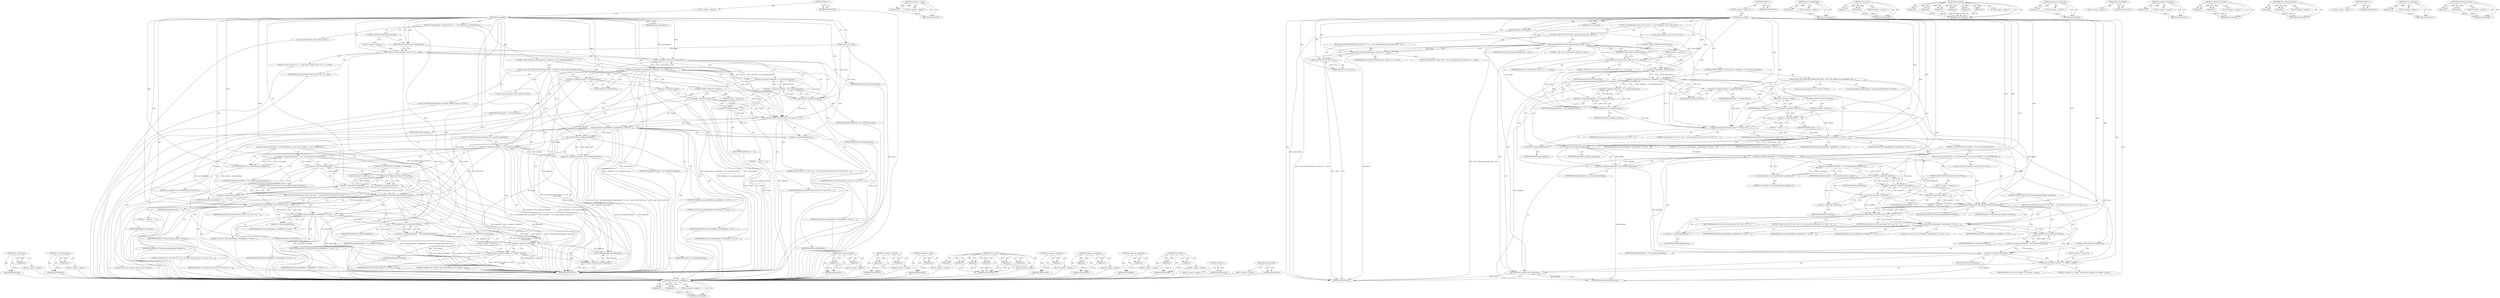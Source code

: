 digraph "FS_FilenameCompare" {
vulnerable_161 [label=<(METHOD,Sys_LoadLibrary)>];
vulnerable_162 [label=<(PARAM,p1)>];
vulnerable_163 [label=<(BLOCK,&lt;empty&gt;,&lt;empty&gt;)>];
vulnerable_164 [label=<(METHOD_RETURN,ANY)>];
vulnerable_185 [label=<(METHOD,Cvar_VariableString)>];
vulnerable_186 [label=<(PARAM,p1)>];
vulnerable_187 [label=<(BLOCK,&lt;empty&gt;,&lt;empty&gt;)>];
vulnerable_188 [label=<(METHOD_RETURN,ANY)>];
vulnerable_6 [label=<(METHOD,&lt;global&gt;)<SUB>1</SUB>>];
vulnerable_7 [label=<(BLOCK,&lt;empty&gt;,&lt;empty&gt;)<SUB>1</SUB>>];
vulnerable_8 [label=<(METHOD,Sys_LoadDll)<SUB>1</SUB>>];
vulnerable_9 [label=<(PARAM,const char *name)<SUB>1</SUB>>];
vulnerable_10 [label=<(PARAM,qboolean useSystemLib)<SUB>1</SUB>>];
vulnerable_11 [label=<(BLOCK,{
 	void *dllhandle;
 	
 	if(useSystemLib)
 		C...,{
 	void *dllhandle;
 	
 	if(useSystemLib)
 		C...)<SUB>2</SUB>>];
vulnerable_12 [label="<(LOCAL,void* dllhandle: void*)<SUB>3</SUB>>"];
vulnerable_13 [label=<(CONTROL_STRUCTURE,IF,if (useSystemLib))<SUB>5</SUB>>];
vulnerable_14 [label=<(IDENTIFIER,useSystemLib,if (useSystemLib))<SUB>5</SUB>>];
vulnerable_15 [label=<(BLOCK,&lt;empty&gt;,&lt;empty&gt;)<SUB>6</SUB>>];
vulnerable_16 [label=<(Com_Printf,Com_Printf(&quot;Trying to load \&quot;%s\&quot;...\n&quot;, name))<SUB>6</SUB>>];
vulnerable_17 [label=<(LITERAL,&quot;Trying to load \&quot;%s\&quot;...\n&quot;,Com_Printf(&quot;Trying to load \&quot;%s\&quot;...\n&quot;, name))<SUB>6</SUB>>];
vulnerable_18 [label=<(IDENTIFIER,name,Com_Printf(&quot;Trying to load \&quot;%s\&quot;...\n&quot;, name))<SUB>6</SUB>>];
vulnerable_19 [label=<(CONTROL_STRUCTURE,IF,if (!useSystemLib || !(dllhandle = Sys_LoadLibrary(name))))<SUB>8</SUB>>];
vulnerable_20 [label=<(&lt;operator&gt;.logicalOr,!useSystemLib || !(dllhandle = Sys_LoadLibrary(...)<SUB>8</SUB>>];
vulnerable_21 [label=<(&lt;operator&gt;.logicalNot,!useSystemLib)<SUB>8</SUB>>];
vulnerable_22 [label=<(IDENTIFIER,useSystemLib,!useSystemLib)<SUB>8</SUB>>];
vulnerable_23 [label=<(&lt;operator&gt;.logicalNot,!(dllhandle = Sys_LoadLibrary(name)))<SUB>8</SUB>>];
vulnerable_24 [label=<(&lt;operator&gt;.assignment,dllhandle = Sys_LoadLibrary(name))<SUB>8</SUB>>];
vulnerable_25 [label=<(IDENTIFIER,dllhandle,dllhandle = Sys_LoadLibrary(name))<SUB>8</SUB>>];
vulnerable_26 [label=<(Sys_LoadLibrary,Sys_LoadLibrary(name))<SUB>8</SUB>>];
vulnerable_27 [label=<(IDENTIFIER,name,Sys_LoadLibrary(name))<SUB>8</SUB>>];
vulnerable_28 [label=<(BLOCK,{
		const char *topDir;
		char libPath[MAX_OSPA...,{
		const char *topDir;
		char libPath[MAX_OSPA...)<SUB>9</SUB>>];
vulnerable_29 [label="<(LOCAL,const char* topDir: char*)<SUB>10</SUB>>"];
vulnerable_30 [label="<(LOCAL,char[MAX_OSPATH] libPath: char[MAX_OSPATH])<SUB>11</SUB>>"];
vulnerable_31 [label=<(&lt;operator&gt;.assignment,topDir = Sys_BinaryPath())<SUB>13</SUB>>];
vulnerable_32 [label=<(IDENTIFIER,topDir,topDir = Sys_BinaryPath())<SUB>13</SUB>>];
vulnerable_33 [label=<(Sys_BinaryPath,Sys_BinaryPath())<SUB>13</SUB>>];
vulnerable_34 [label=<(CONTROL_STRUCTURE,IF,if (!*topDir))<SUB>15</SUB>>];
vulnerable_35 [label=<(&lt;operator&gt;.logicalNot,!*topDir)<SUB>15</SUB>>];
vulnerable_36 [label=<(&lt;operator&gt;.indirection,*topDir)<SUB>15</SUB>>];
vulnerable_37 [label=<(IDENTIFIER,topDir,!*topDir)<SUB>15</SUB>>];
vulnerable_38 [label=<(BLOCK,&lt;empty&gt;,&lt;empty&gt;)<SUB>16</SUB>>];
vulnerable_39 [label=<(&lt;operator&gt;.assignment,topDir = &quot;.&quot;)<SUB>16</SUB>>];
vulnerable_40 [label=<(IDENTIFIER,topDir,topDir = &quot;.&quot;)<SUB>16</SUB>>];
vulnerable_41 [label=<(LITERAL,&quot;.&quot;,topDir = &quot;.&quot;)<SUB>16</SUB>>];
vulnerable_42 [label=<(Com_Printf,Com_Printf(&quot;Trying to load \&quot;%s\&quot; from \&quot;%s\&quot;.....)<SUB>18</SUB>>];
vulnerable_43 [label=<(LITERAL,&quot;Trying to load \&quot;%s\&quot; from \&quot;%s\&quot;...\n&quot;,Com_Printf(&quot;Trying to load \&quot;%s\&quot; from \&quot;%s\&quot;.....)<SUB>18</SUB>>];
vulnerable_44 [label=<(IDENTIFIER,name,Com_Printf(&quot;Trying to load \&quot;%s\&quot; from \&quot;%s\&quot;.....)<SUB>18</SUB>>];
vulnerable_45 [label=<(IDENTIFIER,topDir,Com_Printf(&quot;Trying to load \&quot;%s\&quot; from \&quot;%s\&quot;.....)<SUB>18</SUB>>];
vulnerable_46 [label=<(Com_sprintf,Com_sprintf(libPath, sizeof(libPath), &quot;%s%c%s&quot;,...)<SUB>19</SUB>>];
vulnerable_47 [label=<(IDENTIFIER,libPath,Com_sprintf(libPath, sizeof(libPath), &quot;%s%c%s&quot;,...)<SUB>19</SUB>>];
vulnerable_48 [label=<(&lt;operator&gt;.sizeOf,sizeof(libPath))<SUB>19</SUB>>];
vulnerable_49 [label=<(IDENTIFIER,libPath,sizeof(libPath))<SUB>19</SUB>>];
vulnerable_50 [label=<(LITERAL,&quot;%s%c%s&quot;,Com_sprintf(libPath, sizeof(libPath), &quot;%s%c%s&quot;,...)<SUB>19</SUB>>];
vulnerable_51 [label=<(IDENTIFIER,topDir,Com_sprintf(libPath, sizeof(libPath), &quot;%s%c%s&quot;,...)<SUB>19</SUB>>];
vulnerable_52 [label=<(IDENTIFIER,PATH_SEP,Com_sprintf(libPath, sizeof(libPath), &quot;%s%c%s&quot;,...)<SUB>19</SUB>>];
vulnerable_53 [label=<(IDENTIFIER,name,Com_sprintf(libPath, sizeof(libPath), &quot;%s%c%s&quot;,...)<SUB>19</SUB>>];
vulnerable_54 [label=<(CONTROL_STRUCTURE,IF,if (!(dllhandle = Sys_LoadLibrary(libPath))))<SUB>21</SUB>>];
vulnerable_55 [label=<(&lt;operator&gt;.logicalNot,!(dllhandle = Sys_LoadLibrary(libPath)))<SUB>21</SUB>>];
vulnerable_56 [label=<(&lt;operator&gt;.assignment,dllhandle = Sys_LoadLibrary(libPath))<SUB>21</SUB>>];
vulnerable_57 [label=<(IDENTIFIER,dllhandle,dllhandle = Sys_LoadLibrary(libPath))<SUB>21</SUB>>];
vulnerable_58 [label=<(Sys_LoadLibrary,Sys_LoadLibrary(libPath))<SUB>21</SUB>>];
vulnerable_59 [label=<(IDENTIFIER,libPath,Sys_LoadLibrary(libPath))<SUB>21</SUB>>];
vulnerable_60 [label=<(BLOCK,{
			const char *basePath = Cvar_VariableString...,{
			const char *basePath = Cvar_VariableString...)<SUB>22</SUB>>];
vulnerable_61 [label="<(LOCAL,const char* basePath: char*)<SUB>23</SUB>>"];
vulnerable_62 [label=<(&lt;operator&gt;.assignment,*basePath = Cvar_VariableString(&quot;fs_basepath&quot;))<SUB>23</SUB>>];
vulnerable_63 [label=<(IDENTIFIER,basePath,*basePath = Cvar_VariableString(&quot;fs_basepath&quot;))<SUB>23</SUB>>];
vulnerable_64 [label=<(Cvar_VariableString,Cvar_VariableString(&quot;fs_basepath&quot;))<SUB>23</SUB>>];
vulnerable_65 [label=<(LITERAL,&quot;fs_basepath&quot;,Cvar_VariableString(&quot;fs_basepath&quot;))<SUB>23</SUB>>];
vulnerable_66 [label=<(CONTROL_STRUCTURE,IF,if (!basePath || !*basePath))<SUB>25</SUB>>];
vulnerable_67 [label=<(&lt;operator&gt;.logicalOr,!basePath || !*basePath)<SUB>25</SUB>>];
vulnerable_68 [label=<(&lt;operator&gt;.logicalNot,!basePath)<SUB>25</SUB>>];
vulnerable_69 [label=<(IDENTIFIER,basePath,!basePath)<SUB>25</SUB>>];
vulnerable_70 [label=<(&lt;operator&gt;.logicalNot,!*basePath)<SUB>25</SUB>>];
vulnerable_71 [label=<(&lt;operator&gt;.indirection,*basePath)<SUB>25</SUB>>];
vulnerable_72 [label=<(IDENTIFIER,basePath,!*basePath)<SUB>25</SUB>>];
vulnerable_73 [label=<(BLOCK,&lt;empty&gt;,&lt;empty&gt;)<SUB>26</SUB>>];
vulnerable_74 [label=<(&lt;operator&gt;.assignment,basePath = &quot;.&quot;)<SUB>26</SUB>>];
vulnerable_75 [label=<(IDENTIFIER,basePath,basePath = &quot;.&quot;)<SUB>26</SUB>>];
vulnerable_76 [label=<(LITERAL,&quot;.&quot;,basePath = &quot;.&quot;)<SUB>26</SUB>>];
vulnerable_77 [label=<(CONTROL_STRUCTURE,IF,if (FS_FilenameCompare(topDir, basePath)))<SUB>28</SUB>>];
vulnerable_78 [label=<(FS_FilenameCompare,FS_FilenameCompare(topDir, basePath))<SUB>28</SUB>>];
vulnerable_79 [label=<(IDENTIFIER,topDir,FS_FilenameCompare(topDir, basePath))<SUB>28</SUB>>];
vulnerable_80 [label=<(IDENTIFIER,basePath,FS_FilenameCompare(topDir, basePath))<SUB>28</SUB>>];
vulnerable_81 [label=<(BLOCK,{
				Com_Printf(&quot;Trying to load \&quot;%s\&quot; from \&quot;...,{
				Com_Printf(&quot;Trying to load \&quot;%s\&quot; from \&quot;...)<SUB>29</SUB>>];
vulnerable_82 [label=<(Com_Printf,Com_Printf(&quot;Trying to load \&quot;%s\&quot; from \&quot;%s\&quot;.....)<SUB>30</SUB>>];
vulnerable_83 [label=<(LITERAL,&quot;Trying to load \&quot;%s\&quot; from \&quot;%s\&quot;...\n&quot;,Com_Printf(&quot;Trying to load \&quot;%s\&quot; from \&quot;%s\&quot;.....)<SUB>30</SUB>>];
vulnerable_84 [label=<(IDENTIFIER,name,Com_Printf(&quot;Trying to load \&quot;%s\&quot; from \&quot;%s\&quot;.....)<SUB>30</SUB>>];
vulnerable_85 [label=<(IDENTIFIER,basePath,Com_Printf(&quot;Trying to load \&quot;%s\&quot; from \&quot;%s\&quot;.....)<SUB>30</SUB>>];
vulnerable_86 [label=<(Com_sprintf,Com_sprintf(libPath, sizeof(libPath), &quot;%s%c%s&quot;,...)<SUB>31</SUB>>];
vulnerable_87 [label=<(IDENTIFIER,libPath,Com_sprintf(libPath, sizeof(libPath), &quot;%s%c%s&quot;,...)<SUB>31</SUB>>];
vulnerable_88 [label=<(&lt;operator&gt;.sizeOf,sizeof(libPath))<SUB>31</SUB>>];
vulnerable_89 [label=<(IDENTIFIER,libPath,sizeof(libPath))<SUB>31</SUB>>];
vulnerable_90 [label=<(LITERAL,&quot;%s%c%s&quot;,Com_sprintf(libPath, sizeof(libPath), &quot;%s%c%s&quot;,...)<SUB>31</SUB>>];
vulnerable_91 [label=<(IDENTIFIER,basePath,Com_sprintf(libPath, sizeof(libPath), &quot;%s%c%s&quot;,...)<SUB>31</SUB>>];
vulnerable_92 [label=<(IDENTIFIER,PATH_SEP,Com_sprintf(libPath, sizeof(libPath), &quot;%s%c%s&quot;,...)<SUB>31</SUB>>];
vulnerable_93 [label=<(IDENTIFIER,name,Com_sprintf(libPath, sizeof(libPath), &quot;%s%c%s&quot;,...)<SUB>31</SUB>>];
vulnerable_94 [label=<(&lt;operator&gt;.assignment,dllhandle = Sys_LoadLibrary(libPath))<SUB>32</SUB>>];
vulnerable_95 [label=<(IDENTIFIER,dllhandle,dllhandle = Sys_LoadLibrary(libPath))<SUB>32</SUB>>];
vulnerable_96 [label=<(Sys_LoadLibrary,Sys_LoadLibrary(libPath))<SUB>32</SUB>>];
vulnerable_97 [label=<(IDENTIFIER,libPath,Sys_LoadLibrary(libPath))<SUB>32</SUB>>];
vulnerable_98 [label=<(CONTROL_STRUCTURE,IF,if (!dllhandle))<SUB>35</SUB>>];
vulnerable_99 [label=<(&lt;operator&gt;.logicalNot,!dllhandle)<SUB>35</SUB>>];
vulnerable_100 [label=<(IDENTIFIER,dllhandle,!dllhandle)<SUB>35</SUB>>];
vulnerable_101 [label=<(BLOCK,&lt;empty&gt;,&lt;empty&gt;)<SUB>36</SUB>>];
vulnerable_102 [label=<(Com_Printf,Com_Printf(&quot;Loading \&quot;%s\&quot; failed\n&quot;, name))<SUB>36</SUB>>];
vulnerable_103 [label=<(LITERAL,&quot;Loading \&quot;%s\&quot; failed\n&quot;,Com_Printf(&quot;Loading \&quot;%s\&quot; failed\n&quot;, name))<SUB>36</SUB>>];
vulnerable_104 [label=<(IDENTIFIER,name,Com_Printf(&quot;Loading \&quot;%s\&quot; failed\n&quot;, name))<SUB>36</SUB>>];
vulnerable_105 [label=<(RETURN,return dllhandle;,return dllhandle;)<SUB>40</SUB>>];
vulnerable_106 [label=<(IDENTIFIER,dllhandle,return dllhandle;)<SUB>40</SUB>>];
vulnerable_107 [label=<(METHOD_RETURN,void*)<SUB>1</SUB>>];
vulnerable_109 [label=<(METHOD_RETURN,ANY)<SUB>1</SUB>>];
vulnerable_189 [label=<(METHOD,FS_FilenameCompare)>];
vulnerable_190 [label=<(PARAM,p1)>];
vulnerable_191 [label=<(PARAM,p2)>];
vulnerable_192 [label=<(BLOCK,&lt;empty&gt;,&lt;empty&gt;)>];
vulnerable_193 [label=<(METHOD_RETURN,ANY)>];
vulnerable_147 [label=<(METHOD,&lt;operator&gt;.logicalOr)>];
vulnerable_148 [label=<(PARAM,p1)>];
vulnerable_149 [label=<(PARAM,p2)>];
vulnerable_150 [label=<(BLOCK,&lt;empty&gt;,&lt;empty&gt;)>];
vulnerable_151 [label=<(METHOD_RETURN,ANY)>];
vulnerable_181 [label=<(METHOD,&lt;operator&gt;.sizeOf)>];
vulnerable_182 [label=<(PARAM,p1)>];
vulnerable_183 [label=<(BLOCK,&lt;empty&gt;,&lt;empty&gt;)>];
vulnerable_184 [label=<(METHOD_RETURN,ANY)>];
vulnerable_172 [label=<(METHOD,Com_sprintf)>];
vulnerable_173 [label=<(PARAM,p1)>];
vulnerable_174 [label=<(PARAM,p2)>];
vulnerable_175 [label=<(PARAM,p3)>];
vulnerable_176 [label=<(PARAM,p4)>];
vulnerable_177 [label=<(PARAM,p5)>];
vulnerable_178 [label=<(PARAM,p6)>];
vulnerable_179 [label=<(BLOCK,&lt;empty&gt;,&lt;empty&gt;)>];
vulnerable_180 [label=<(METHOD_RETURN,ANY)>];
vulnerable_168 [label=<(METHOD,&lt;operator&gt;.indirection)>];
vulnerable_169 [label=<(PARAM,p1)>];
vulnerable_170 [label=<(BLOCK,&lt;empty&gt;,&lt;empty&gt;)>];
vulnerable_171 [label=<(METHOD_RETURN,ANY)>];
vulnerable_156 [label=<(METHOD,&lt;operator&gt;.assignment)>];
vulnerable_157 [label=<(PARAM,p1)>];
vulnerable_158 [label=<(PARAM,p2)>];
vulnerable_159 [label=<(BLOCK,&lt;empty&gt;,&lt;empty&gt;)>];
vulnerable_160 [label=<(METHOD_RETURN,ANY)>];
vulnerable_152 [label=<(METHOD,&lt;operator&gt;.logicalNot)>];
vulnerable_153 [label=<(PARAM,p1)>];
vulnerable_154 [label=<(BLOCK,&lt;empty&gt;,&lt;empty&gt;)>];
vulnerable_155 [label=<(METHOD_RETURN,ANY)>];
vulnerable_142 [label=<(METHOD,Com_Printf)>];
vulnerable_143 [label=<(PARAM,p1)>];
vulnerable_144 [label=<(PARAM,p2)>];
vulnerable_145 [label=<(BLOCK,&lt;empty&gt;,&lt;empty&gt;)>];
vulnerable_146 [label=<(METHOD_RETURN,ANY)>];
vulnerable_136 [label=<(METHOD,&lt;global&gt;)<SUB>1</SUB>>];
vulnerable_137 [label=<(BLOCK,&lt;empty&gt;,&lt;empty&gt;)>];
vulnerable_138 [label=<(METHOD_RETURN,ANY)>];
vulnerable_165 [label=<(METHOD,Sys_BinaryPath)>];
vulnerable_166 [label=<(BLOCK,&lt;empty&gt;,&lt;empty&gt;)>];
vulnerable_167 [label=<(METHOD_RETURN,ANY)>];
fixed_175 [label=<(METHOD,&lt;operator&gt;.assignment)>];
fixed_176 [label=<(PARAM,p1)>];
fixed_177 [label=<(PARAM,p2)>];
fixed_178 [label=<(BLOCK,&lt;empty&gt;,&lt;empty&gt;)>];
fixed_179 [label=<(METHOD_RETURN,ANY)>];
fixed_200 [label=<(METHOD,&lt;operator&gt;.sizeOf)>];
fixed_201 [label=<(PARAM,p1)>];
fixed_202 [label=<(BLOCK,&lt;empty&gt;,&lt;empty&gt;)>];
fixed_203 [label=<(METHOD_RETURN,ANY)>];
fixed_6 [label=<(METHOD,&lt;global&gt;)<SUB>1</SUB>>];
fixed_7 [label=<(BLOCK,&lt;empty&gt;,&lt;empty&gt;)<SUB>1</SUB>>];
fixed_8 [label=<(METHOD,Sys_LoadDll)<SUB>1</SUB>>];
fixed_9 [label=<(PARAM,const char *name)<SUB>1</SUB>>];
fixed_10 [label=<(PARAM,qboolean useSystemLib)<SUB>1</SUB>>];
fixed_11 [label=<(BLOCK,{
 	void *dllhandle;

	// Don't load any DLLs t...,{
 	void *dllhandle;

	// Don't load any DLLs t...)<SUB>2</SUB>>];
fixed_12 [label="<(LOCAL,void* dllhandle: void*)<SUB>3</SUB>>"];
fixed_13 [label=<(CONTROL_STRUCTURE,IF,if (COM_CompareExtension(name, &quot;.pk3&quot;)))<SUB>6</SUB>>];
fixed_14 [label=<(COM_CompareExtension,COM_CompareExtension(name, &quot;.pk3&quot;))<SUB>6</SUB>>];
fixed_15 [label=<(IDENTIFIER,name,COM_CompareExtension(name, &quot;.pk3&quot;))<SUB>6</SUB>>];
fixed_16 [label=<(LITERAL,&quot;.pk3&quot;,COM_CompareExtension(name, &quot;.pk3&quot;))<SUB>6</SUB>>];
fixed_17 [label=<(BLOCK,{
		Com_Printf(&quot;Rejecting DLL named \&quot;%s\&quot;&quot;, na...,{
		Com_Printf(&quot;Rejecting DLL named \&quot;%s\&quot;&quot;, na...)<SUB>7</SUB>>];
fixed_18 [label=<(Com_Printf,Com_Printf(&quot;Rejecting DLL named \&quot;%s\&quot;&quot;, name))<SUB>8</SUB>>];
fixed_19 [label=<(LITERAL,&quot;Rejecting DLL named \&quot;%s\&quot;&quot;,Com_Printf(&quot;Rejecting DLL named \&quot;%s\&quot;&quot;, name))<SUB>8</SUB>>];
fixed_20 [label=<(IDENTIFIER,name,Com_Printf(&quot;Rejecting DLL named \&quot;%s\&quot;&quot;, name))<SUB>8</SUB>>];
fixed_21 [label=<(RETURN,return NULL;,return NULL;)<SUB>9</SUB>>];
fixed_22 [label=<(IDENTIFIER,NULL,return NULL;)<SUB>9</SUB>>];
fixed_23 [label=<(CONTROL_STRUCTURE,IF,if (useSystemLib))<SUB>12</SUB>>];
fixed_24 [label=<(IDENTIFIER,useSystemLib,if (useSystemLib))<SUB>12</SUB>>];
fixed_25 [label=<(BLOCK,&lt;empty&gt;,&lt;empty&gt;)<SUB>13</SUB>>];
fixed_26 [label=<(Com_Printf,Com_Printf(&quot;Trying to load \&quot;%s\&quot;...\n&quot;, name))<SUB>13</SUB>>];
fixed_27 [label=<(LITERAL,&quot;Trying to load \&quot;%s\&quot;...\n&quot;,Com_Printf(&quot;Trying to load \&quot;%s\&quot;...\n&quot;, name))<SUB>13</SUB>>];
fixed_28 [label=<(IDENTIFIER,name,Com_Printf(&quot;Trying to load \&quot;%s\&quot;...\n&quot;, name))<SUB>13</SUB>>];
fixed_29 [label=<(CONTROL_STRUCTURE,IF,if (!useSystemLib || !(dllhandle = Sys_LoadLibrary(name))))<SUB>15</SUB>>];
fixed_30 [label=<(&lt;operator&gt;.logicalOr,!useSystemLib || !(dllhandle = Sys_LoadLibrary(...)<SUB>15</SUB>>];
fixed_31 [label=<(&lt;operator&gt;.logicalNot,!useSystemLib)<SUB>15</SUB>>];
fixed_32 [label=<(IDENTIFIER,useSystemLib,!useSystemLib)<SUB>15</SUB>>];
fixed_33 [label=<(&lt;operator&gt;.logicalNot,!(dllhandle = Sys_LoadLibrary(name)))<SUB>15</SUB>>];
fixed_34 [label=<(&lt;operator&gt;.assignment,dllhandle = Sys_LoadLibrary(name))<SUB>15</SUB>>];
fixed_35 [label=<(IDENTIFIER,dllhandle,dllhandle = Sys_LoadLibrary(name))<SUB>15</SUB>>];
fixed_36 [label=<(Sys_LoadLibrary,Sys_LoadLibrary(name))<SUB>15</SUB>>];
fixed_37 [label=<(IDENTIFIER,name,Sys_LoadLibrary(name))<SUB>15</SUB>>];
fixed_38 [label=<(BLOCK,{
		const char *topDir;
		char libPath[MAX_OSPA...,{
		const char *topDir;
		char libPath[MAX_OSPA...)<SUB>16</SUB>>];
fixed_39 [label="<(LOCAL,const char* topDir: char*)<SUB>17</SUB>>"];
fixed_40 [label="<(LOCAL,char[MAX_OSPATH] libPath: char[MAX_OSPATH])<SUB>18</SUB>>"];
fixed_41 [label=<(&lt;operator&gt;.assignment,topDir = Sys_BinaryPath())<SUB>20</SUB>>];
fixed_42 [label=<(IDENTIFIER,topDir,topDir = Sys_BinaryPath())<SUB>20</SUB>>];
fixed_43 [label=<(Sys_BinaryPath,Sys_BinaryPath())<SUB>20</SUB>>];
fixed_44 [label=<(CONTROL_STRUCTURE,IF,if (!*topDir))<SUB>22</SUB>>];
fixed_45 [label=<(&lt;operator&gt;.logicalNot,!*topDir)<SUB>22</SUB>>];
fixed_46 [label=<(&lt;operator&gt;.indirection,*topDir)<SUB>22</SUB>>];
fixed_47 [label=<(IDENTIFIER,topDir,!*topDir)<SUB>22</SUB>>];
fixed_48 [label=<(BLOCK,&lt;empty&gt;,&lt;empty&gt;)<SUB>23</SUB>>];
fixed_49 [label=<(&lt;operator&gt;.assignment,topDir = &quot;.&quot;)<SUB>23</SUB>>];
fixed_50 [label=<(IDENTIFIER,topDir,topDir = &quot;.&quot;)<SUB>23</SUB>>];
fixed_51 [label=<(LITERAL,&quot;.&quot;,topDir = &quot;.&quot;)<SUB>23</SUB>>];
fixed_52 [label=<(Com_Printf,Com_Printf(&quot;Trying to load \&quot;%s\&quot; from \&quot;%s\&quot;.....)<SUB>25</SUB>>];
fixed_53 [label=<(LITERAL,&quot;Trying to load \&quot;%s\&quot; from \&quot;%s\&quot;...\n&quot;,Com_Printf(&quot;Trying to load \&quot;%s\&quot; from \&quot;%s\&quot;.....)<SUB>25</SUB>>];
fixed_54 [label=<(IDENTIFIER,name,Com_Printf(&quot;Trying to load \&quot;%s\&quot; from \&quot;%s\&quot;.....)<SUB>25</SUB>>];
fixed_55 [label=<(IDENTIFIER,topDir,Com_Printf(&quot;Trying to load \&quot;%s\&quot; from \&quot;%s\&quot;.....)<SUB>25</SUB>>];
fixed_56 [label=<(Com_sprintf,Com_sprintf(libPath, sizeof(libPath), &quot;%s%c%s&quot;,...)<SUB>26</SUB>>];
fixed_57 [label=<(IDENTIFIER,libPath,Com_sprintf(libPath, sizeof(libPath), &quot;%s%c%s&quot;,...)<SUB>26</SUB>>];
fixed_58 [label=<(&lt;operator&gt;.sizeOf,sizeof(libPath))<SUB>26</SUB>>];
fixed_59 [label=<(IDENTIFIER,libPath,sizeof(libPath))<SUB>26</SUB>>];
fixed_60 [label=<(LITERAL,&quot;%s%c%s&quot;,Com_sprintf(libPath, sizeof(libPath), &quot;%s%c%s&quot;,...)<SUB>26</SUB>>];
fixed_61 [label=<(IDENTIFIER,topDir,Com_sprintf(libPath, sizeof(libPath), &quot;%s%c%s&quot;,...)<SUB>26</SUB>>];
fixed_62 [label=<(IDENTIFIER,PATH_SEP,Com_sprintf(libPath, sizeof(libPath), &quot;%s%c%s&quot;,...)<SUB>26</SUB>>];
fixed_63 [label=<(IDENTIFIER,name,Com_sprintf(libPath, sizeof(libPath), &quot;%s%c%s&quot;,...)<SUB>26</SUB>>];
fixed_64 [label=<(CONTROL_STRUCTURE,IF,if (!(dllhandle = Sys_LoadLibrary(libPath))))<SUB>28</SUB>>];
fixed_65 [label=<(&lt;operator&gt;.logicalNot,!(dllhandle = Sys_LoadLibrary(libPath)))<SUB>28</SUB>>];
fixed_66 [label=<(&lt;operator&gt;.assignment,dllhandle = Sys_LoadLibrary(libPath))<SUB>28</SUB>>];
fixed_67 [label=<(IDENTIFIER,dllhandle,dllhandle = Sys_LoadLibrary(libPath))<SUB>28</SUB>>];
fixed_68 [label=<(Sys_LoadLibrary,Sys_LoadLibrary(libPath))<SUB>28</SUB>>];
fixed_69 [label=<(IDENTIFIER,libPath,Sys_LoadLibrary(libPath))<SUB>28</SUB>>];
fixed_70 [label=<(BLOCK,{
			const char *basePath = Cvar_VariableString...,{
			const char *basePath = Cvar_VariableString...)<SUB>29</SUB>>];
fixed_71 [label="<(LOCAL,const char* basePath: char*)<SUB>30</SUB>>"];
fixed_72 [label=<(&lt;operator&gt;.assignment,*basePath = Cvar_VariableString(&quot;fs_basepath&quot;))<SUB>30</SUB>>];
fixed_73 [label=<(IDENTIFIER,basePath,*basePath = Cvar_VariableString(&quot;fs_basepath&quot;))<SUB>30</SUB>>];
fixed_74 [label=<(Cvar_VariableString,Cvar_VariableString(&quot;fs_basepath&quot;))<SUB>30</SUB>>];
fixed_75 [label=<(LITERAL,&quot;fs_basepath&quot;,Cvar_VariableString(&quot;fs_basepath&quot;))<SUB>30</SUB>>];
fixed_76 [label=<(CONTROL_STRUCTURE,IF,if (!basePath || !*basePath))<SUB>32</SUB>>];
fixed_77 [label=<(&lt;operator&gt;.logicalOr,!basePath || !*basePath)<SUB>32</SUB>>];
fixed_78 [label=<(&lt;operator&gt;.logicalNot,!basePath)<SUB>32</SUB>>];
fixed_79 [label=<(IDENTIFIER,basePath,!basePath)<SUB>32</SUB>>];
fixed_80 [label=<(&lt;operator&gt;.logicalNot,!*basePath)<SUB>32</SUB>>];
fixed_81 [label=<(&lt;operator&gt;.indirection,*basePath)<SUB>32</SUB>>];
fixed_82 [label=<(IDENTIFIER,basePath,!*basePath)<SUB>32</SUB>>];
fixed_83 [label=<(BLOCK,&lt;empty&gt;,&lt;empty&gt;)<SUB>33</SUB>>];
fixed_84 [label=<(&lt;operator&gt;.assignment,basePath = &quot;.&quot;)<SUB>33</SUB>>];
fixed_85 [label=<(IDENTIFIER,basePath,basePath = &quot;.&quot;)<SUB>33</SUB>>];
fixed_86 [label=<(LITERAL,&quot;.&quot;,basePath = &quot;.&quot;)<SUB>33</SUB>>];
fixed_87 [label=<(CONTROL_STRUCTURE,IF,if (FS_FilenameCompare(topDir, basePath)))<SUB>35</SUB>>];
fixed_88 [label=<(FS_FilenameCompare,FS_FilenameCompare(topDir, basePath))<SUB>35</SUB>>];
fixed_89 [label=<(IDENTIFIER,topDir,FS_FilenameCompare(topDir, basePath))<SUB>35</SUB>>];
fixed_90 [label=<(IDENTIFIER,basePath,FS_FilenameCompare(topDir, basePath))<SUB>35</SUB>>];
fixed_91 [label=<(BLOCK,{
				Com_Printf(&quot;Trying to load \&quot;%s\&quot; from \&quot;...,{
				Com_Printf(&quot;Trying to load \&quot;%s\&quot; from \&quot;...)<SUB>36</SUB>>];
fixed_92 [label=<(Com_Printf,Com_Printf(&quot;Trying to load \&quot;%s\&quot; from \&quot;%s\&quot;.....)<SUB>37</SUB>>];
fixed_93 [label=<(LITERAL,&quot;Trying to load \&quot;%s\&quot; from \&quot;%s\&quot;...\n&quot;,Com_Printf(&quot;Trying to load \&quot;%s\&quot; from \&quot;%s\&quot;.....)<SUB>37</SUB>>];
fixed_94 [label=<(IDENTIFIER,name,Com_Printf(&quot;Trying to load \&quot;%s\&quot; from \&quot;%s\&quot;.....)<SUB>37</SUB>>];
fixed_95 [label=<(IDENTIFIER,basePath,Com_Printf(&quot;Trying to load \&quot;%s\&quot; from \&quot;%s\&quot;.....)<SUB>37</SUB>>];
fixed_96 [label=<(Com_sprintf,Com_sprintf(libPath, sizeof(libPath), &quot;%s%c%s&quot;,...)<SUB>38</SUB>>];
fixed_97 [label=<(IDENTIFIER,libPath,Com_sprintf(libPath, sizeof(libPath), &quot;%s%c%s&quot;,...)<SUB>38</SUB>>];
fixed_98 [label=<(&lt;operator&gt;.sizeOf,sizeof(libPath))<SUB>38</SUB>>];
fixed_99 [label=<(IDENTIFIER,libPath,sizeof(libPath))<SUB>38</SUB>>];
fixed_100 [label=<(LITERAL,&quot;%s%c%s&quot;,Com_sprintf(libPath, sizeof(libPath), &quot;%s%c%s&quot;,...)<SUB>38</SUB>>];
fixed_101 [label=<(IDENTIFIER,basePath,Com_sprintf(libPath, sizeof(libPath), &quot;%s%c%s&quot;,...)<SUB>38</SUB>>];
fixed_102 [label=<(IDENTIFIER,PATH_SEP,Com_sprintf(libPath, sizeof(libPath), &quot;%s%c%s&quot;,...)<SUB>38</SUB>>];
fixed_103 [label=<(IDENTIFIER,name,Com_sprintf(libPath, sizeof(libPath), &quot;%s%c%s&quot;,...)<SUB>38</SUB>>];
fixed_104 [label=<(&lt;operator&gt;.assignment,dllhandle = Sys_LoadLibrary(libPath))<SUB>39</SUB>>];
fixed_105 [label=<(IDENTIFIER,dllhandle,dllhandle = Sys_LoadLibrary(libPath))<SUB>39</SUB>>];
fixed_106 [label=<(Sys_LoadLibrary,Sys_LoadLibrary(libPath))<SUB>39</SUB>>];
fixed_107 [label=<(IDENTIFIER,libPath,Sys_LoadLibrary(libPath))<SUB>39</SUB>>];
fixed_108 [label=<(CONTROL_STRUCTURE,IF,if (!dllhandle))<SUB>42</SUB>>];
fixed_109 [label=<(&lt;operator&gt;.logicalNot,!dllhandle)<SUB>42</SUB>>];
fixed_110 [label=<(IDENTIFIER,dllhandle,!dllhandle)<SUB>42</SUB>>];
fixed_111 [label=<(BLOCK,&lt;empty&gt;,&lt;empty&gt;)<SUB>43</SUB>>];
fixed_112 [label=<(Com_Printf,Com_Printf(&quot;Loading \&quot;%s\&quot; failed\n&quot;, name))<SUB>43</SUB>>];
fixed_113 [label=<(LITERAL,&quot;Loading \&quot;%s\&quot; failed\n&quot;,Com_Printf(&quot;Loading \&quot;%s\&quot; failed\n&quot;, name))<SUB>43</SUB>>];
fixed_114 [label=<(IDENTIFIER,name,Com_Printf(&quot;Loading \&quot;%s\&quot; failed\n&quot;, name))<SUB>43</SUB>>];
fixed_115 [label=<(RETURN,return dllhandle;,return dllhandle;)<SUB>47</SUB>>];
fixed_116 [label=<(IDENTIFIER,dllhandle,return dllhandle;)<SUB>47</SUB>>];
fixed_117 [label=<(METHOD_RETURN,void*)<SUB>1</SUB>>];
fixed_119 [label=<(METHOD_RETURN,ANY)<SUB>1</SUB>>];
fixed_204 [label=<(METHOD,Cvar_VariableString)>];
fixed_205 [label=<(PARAM,p1)>];
fixed_206 [label=<(BLOCK,&lt;empty&gt;,&lt;empty&gt;)>];
fixed_207 [label=<(METHOD_RETURN,ANY)>];
fixed_161 [label=<(METHOD,Com_Printf)>];
fixed_162 [label=<(PARAM,p1)>];
fixed_163 [label=<(PARAM,p2)>];
fixed_164 [label=<(BLOCK,&lt;empty&gt;,&lt;empty&gt;)>];
fixed_165 [label=<(METHOD_RETURN,ANY)>];
fixed_191 [label=<(METHOD,Com_sprintf)>];
fixed_192 [label=<(PARAM,p1)>];
fixed_193 [label=<(PARAM,p2)>];
fixed_194 [label=<(PARAM,p3)>];
fixed_195 [label=<(PARAM,p4)>];
fixed_196 [label=<(PARAM,p5)>];
fixed_197 [label=<(PARAM,p6)>];
fixed_198 [label=<(BLOCK,&lt;empty&gt;,&lt;empty&gt;)>];
fixed_199 [label=<(METHOD_RETURN,ANY)>];
fixed_187 [label=<(METHOD,&lt;operator&gt;.indirection)>];
fixed_188 [label=<(PARAM,p1)>];
fixed_189 [label=<(BLOCK,&lt;empty&gt;,&lt;empty&gt;)>];
fixed_190 [label=<(METHOD_RETURN,ANY)>];
fixed_184 [label=<(METHOD,Sys_BinaryPath)>];
fixed_185 [label=<(BLOCK,&lt;empty&gt;,&lt;empty&gt;)>];
fixed_186 [label=<(METHOD_RETURN,ANY)>];
fixed_171 [label=<(METHOD,&lt;operator&gt;.logicalNot)>];
fixed_172 [label=<(PARAM,p1)>];
fixed_173 [label=<(BLOCK,&lt;empty&gt;,&lt;empty&gt;)>];
fixed_174 [label=<(METHOD_RETURN,ANY)>];
fixed_166 [label=<(METHOD,&lt;operator&gt;.logicalOr)>];
fixed_167 [label=<(PARAM,p1)>];
fixed_168 [label=<(PARAM,p2)>];
fixed_169 [label=<(BLOCK,&lt;empty&gt;,&lt;empty&gt;)>];
fixed_170 [label=<(METHOD_RETURN,ANY)>];
fixed_156 [label=<(METHOD,COM_CompareExtension)>];
fixed_157 [label=<(PARAM,p1)>];
fixed_158 [label=<(PARAM,p2)>];
fixed_159 [label=<(BLOCK,&lt;empty&gt;,&lt;empty&gt;)>];
fixed_160 [label=<(METHOD_RETURN,ANY)>];
fixed_150 [label=<(METHOD,&lt;global&gt;)<SUB>1</SUB>>];
fixed_151 [label=<(BLOCK,&lt;empty&gt;,&lt;empty&gt;)>];
fixed_152 [label=<(METHOD_RETURN,ANY)>];
fixed_180 [label=<(METHOD,Sys_LoadLibrary)>];
fixed_181 [label=<(PARAM,p1)>];
fixed_182 [label=<(BLOCK,&lt;empty&gt;,&lt;empty&gt;)>];
fixed_183 [label=<(METHOD_RETURN,ANY)>];
fixed_208 [label=<(METHOD,FS_FilenameCompare)>];
fixed_209 [label=<(PARAM,p1)>];
fixed_210 [label=<(PARAM,p2)>];
fixed_211 [label=<(BLOCK,&lt;empty&gt;,&lt;empty&gt;)>];
fixed_212 [label=<(METHOD_RETURN,ANY)>];
vulnerable_161 -> vulnerable_162  [key=0, label="AST: "];
vulnerable_161 -> vulnerable_162  [key=1, label="DDG: "];
vulnerable_161 -> vulnerable_163  [key=0, label="AST: "];
vulnerable_161 -> vulnerable_164  [key=0, label="AST: "];
vulnerable_161 -> vulnerable_164  [key=1, label="CFG: "];
vulnerable_162 -> vulnerable_164  [key=0, label="DDG: p1"];
vulnerable_163 -> fixed_175  [key=0];
vulnerable_164 -> fixed_175  [key=0];
vulnerable_185 -> vulnerable_186  [key=0, label="AST: "];
vulnerable_185 -> vulnerable_186  [key=1, label="DDG: "];
vulnerable_185 -> vulnerable_187  [key=0, label="AST: "];
vulnerable_185 -> vulnerable_188  [key=0, label="AST: "];
vulnerable_185 -> vulnerable_188  [key=1, label="CFG: "];
vulnerable_186 -> vulnerable_188  [key=0, label="DDG: p1"];
vulnerable_187 -> fixed_175  [key=0];
vulnerable_188 -> fixed_175  [key=0];
vulnerable_6 -> vulnerable_7  [key=0, label="AST: "];
vulnerable_6 -> vulnerable_109  [key=0, label="AST: "];
vulnerable_6 -> vulnerable_109  [key=1, label="CFG: "];
vulnerable_7 -> vulnerable_8  [key=0, label="AST: "];
vulnerable_8 -> vulnerable_9  [key=0, label="AST: "];
vulnerable_8 -> vulnerable_9  [key=1, label="DDG: "];
vulnerable_8 -> vulnerable_10  [key=0, label="AST: "];
vulnerable_8 -> vulnerable_10  [key=1, label="DDG: "];
vulnerable_8 -> vulnerable_11  [key=0, label="AST: "];
vulnerable_8 -> vulnerable_107  [key=0, label="AST: "];
vulnerable_8 -> vulnerable_14  [key=0, label="CFG: "];
vulnerable_8 -> vulnerable_14  [key=1, label="DDG: "];
vulnerable_8 -> vulnerable_106  [key=0, label="DDG: "];
vulnerable_8 -> vulnerable_31  [key=0, label="DDG: "];
vulnerable_8 -> vulnerable_16  [key=0, label="DDG: "];
vulnerable_8 -> vulnerable_21  [key=0, label="DDG: "];
vulnerable_8 -> vulnerable_42  [key=0, label="DDG: "];
vulnerable_8 -> vulnerable_46  [key=0, label="DDG: "];
vulnerable_8 -> vulnerable_39  [key=0, label="DDG: "];
vulnerable_8 -> vulnerable_26  [key=0, label="DDG: "];
vulnerable_8 -> vulnerable_58  [key=0, label="DDG: "];
vulnerable_8 -> vulnerable_64  [key=0, label="DDG: "];
vulnerable_8 -> vulnerable_74  [key=0, label="DDG: "];
vulnerable_8 -> vulnerable_78  [key=0, label="DDG: "];
vulnerable_8 -> vulnerable_99  [key=0, label="DDG: "];
vulnerable_8 -> vulnerable_68  [key=0, label="DDG: "];
vulnerable_8 -> vulnerable_82  [key=0, label="DDG: "];
vulnerable_8 -> vulnerable_86  [key=0, label="DDG: "];
vulnerable_8 -> vulnerable_102  [key=0, label="DDG: "];
vulnerable_8 -> vulnerable_96  [key=0, label="DDG: "];
vulnerable_9 -> vulnerable_107  [key=0, label="DDG: name"];
vulnerable_9 -> vulnerable_16  [key=0, label="DDG: name"];
vulnerable_9 -> vulnerable_42  [key=0, label="DDG: name"];
vulnerable_9 -> vulnerable_26  [key=0, label="DDG: name"];
vulnerable_10 -> vulnerable_21  [key=0, label="DDG: useSystemLib"];
vulnerable_11 -> vulnerable_12  [key=0, label="AST: "];
vulnerable_11 -> vulnerable_13  [key=0, label="AST: "];
vulnerable_11 -> vulnerable_19  [key=0, label="AST: "];
vulnerable_11 -> vulnerable_105  [key=0, label="AST: "];
vulnerable_12 -> fixed_175  [key=0];
vulnerable_13 -> vulnerable_14  [key=0, label="AST: "];
vulnerable_13 -> vulnerable_15  [key=0, label="AST: "];
vulnerable_14 -> vulnerable_16  [key=0, label="CFG: "];
vulnerable_14 -> vulnerable_16  [key=1, label="CDG: "];
vulnerable_14 -> vulnerable_21  [key=0, label="CFG: "];
vulnerable_15 -> vulnerable_16  [key=0, label="AST: "];
vulnerable_16 -> vulnerable_17  [key=0, label="AST: "];
vulnerable_16 -> vulnerable_18  [key=0, label="AST: "];
vulnerable_16 -> vulnerable_21  [key=0, label="CFG: "];
vulnerable_16 -> vulnerable_107  [key=0, label="DDG: name"];
vulnerable_16 -> vulnerable_107  [key=1, label="DDG: Com_Printf(&quot;Trying to load \&quot;%s\&quot;...\n&quot;, name)"];
vulnerable_16 -> vulnerable_42  [key=0, label="DDG: name"];
vulnerable_16 -> vulnerable_26  [key=0, label="DDG: name"];
vulnerable_17 -> fixed_175  [key=0];
vulnerable_18 -> fixed_175  [key=0];
vulnerable_19 -> vulnerable_20  [key=0, label="AST: "];
vulnerable_19 -> vulnerable_28  [key=0, label="AST: "];
vulnerable_20 -> vulnerable_21  [key=0, label="AST: "];
vulnerable_20 -> vulnerable_23  [key=0, label="AST: "];
vulnerable_20 -> vulnerable_33  [key=0, label="CFG: "];
vulnerable_20 -> vulnerable_33  [key=1, label="CDG: "];
vulnerable_20 -> vulnerable_105  [key=0, label="CFG: "];
vulnerable_20 -> vulnerable_107  [key=0, label="DDG: !useSystemLib"];
vulnerable_20 -> vulnerable_107  [key=1, label="DDG: !(dllhandle = Sys_LoadLibrary(name))"];
vulnerable_20 -> vulnerable_107  [key=2, label="DDG: !useSystemLib || !(dllhandle = Sys_LoadLibrary(name))"];
vulnerable_20 -> vulnerable_48  [key=0, label="CDG: "];
vulnerable_20 -> vulnerable_42  [key=0, label="CDG: "];
vulnerable_20 -> vulnerable_46  [key=0, label="CDG: "];
vulnerable_20 -> vulnerable_56  [key=0, label="CDG: "];
vulnerable_20 -> vulnerable_35  [key=0, label="CDG: "];
vulnerable_20 -> vulnerable_58  [key=0, label="CDG: "];
vulnerable_20 -> vulnerable_36  [key=0, label="CDG: "];
vulnerable_20 -> vulnerable_55  [key=0, label="CDG: "];
vulnerable_20 -> vulnerable_31  [key=0, label="CDG: "];
vulnerable_21 -> vulnerable_22  [key=0, label="AST: "];
vulnerable_21 -> vulnerable_20  [key=0, label="CFG: "];
vulnerable_21 -> vulnerable_20  [key=1, label="DDG: useSystemLib"];
vulnerable_21 -> vulnerable_26  [key=0, label="CFG: "];
vulnerable_21 -> vulnerable_26  [key=1, label="CDG: "];
vulnerable_21 -> vulnerable_107  [key=0, label="DDG: useSystemLib"];
vulnerable_21 -> vulnerable_24  [key=0, label="CDG: "];
vulnerable_21 -> vulnerable_23  [key=0, label="CDG: "];
vulnerable_22 -> fixed_175  [key=0];
vulnerable_23 -> vulnerable_24  [key=0, label="AST: "];
vulnerable_23 -> vulnerable_20  [key=0, label="CFG: "];
vulnerable_23 -> vulnerable_20  [key=1, label="DDG: dllhandle = Sys_LoadLibrary(name)"];
vulnerable_23 -> vulnerable_107  [key=0, label="DDG: dllhandle = Sys_LoadLibrary(name)"];
vulnerable_24 -> vulnerable_25  [key=0, label="AST: "];
vulnerable_24 -> vulnerable_26  [key=0, label="AST: "];
vulnerable_24 -> vulnerable_23  [key=0, label="CFG: "];
vulnerable_24 -> vulnerable_23  [key=1, label="DDG: dllhandle"];
vulnerable_24 -> vulnerable_107  [key=0, label="DDG: dllhandle"];
vulnerable_24 -> vulnerable_107  [key=1, label="DDG: Sys_LoadLibrary(name)"];
vulnerable_24 -> vulnerable_106  [key=0, label="DDG: dllhandle"];
vulnerable_25 -> fixed_175  [key=0];
vulnerable_26 -> vulnerable_27  [key=0, label="AST: "];
vulnerable_26 -> vulnerable_24  [key=0, label="CFG: "];
vulnerable_26 -> vulnerable_24  [key=1, label="DDG: name"];
vulnerable_26 -> vulnerable_107  [key=0, label="DDG: name"];
vulnerable_26 -> vulnerable_23  [key=0, label="DDG: name"];
vulnerable_26 -> vulnerable_42  [key=0, label="DDG: name"];
vulnerable_27 -> fixed_175  [key=0];
vulnerable_28 -> vulnerable_29  [key=0, label="AST: "];
vulnerable_28 -> vulnerable_30  [key=0, label="AST: "];
vulnerable_28 -> vulnerable_31  [key=0, label="AST: "];
vulnerable_28 -> vulnerable_34  [key=0, label="AST: "];
vulnerable_28 -> vulnerable_42  [key=0, label="AST: "];
vulnerable_28 -> vulnerable_46  [key=0, label="AST: "];
vulnerable_28 -> vulnerable_54  [key=0, label="AST: "];
vulnerable_29 -> fixed_175  [key=0];
vulnerable_30 -> fixed_175  [key=0];
vulnerable_31 -> vulnerable_32  [key=0, label="AST: "];
vulnerable_31 -> vulnerable_33  [key=0, label="AST: "];
vulnerable_31 -> vulnerable_36  [key=0, label="CFG: "];
vulnerable_31 -> vulnerable_107  [key=0, label="DDG: Sys_BinaryPath()"];
vulnerable_31 -> vulnerable_107  [key=1, label="DDG: topDir = Sys_BinaryPath()"];
vulnerable_31 -> vulnerable_42  [key=0, label="DDG: topDir"];
vulnerable_32 -> fixed_175  [key=0];
vulnerable_33 -> vulnerable_31  [key=0, label="CFG: "];
vulnerable_34 -> vulnerable_35  [key=0, label="AST: "];
vulnerable_34 -> vulnerable_38  [key=0, label="AST: "];
vulnerable_35 -> vulnerable_36  [key=0, label="AST: "];
vulnerable_35 -> vulnerable_39  [key=0, label="CFG: "];
vulnerable_35 -> vulnerable_39  [key=1, label="CDG: "];
vulnerable_35 -> vulnerable_42  [key=0, label="CFG: "];
vulnerable_35 -> vulnerable_42  [key=1, label="DDG: *topDir"];
vulnerable_35 -> vulnerable_107  [key=0, label="DDG: *topDir"];
vulnerable_35 -> vulnerable_107  [key=1, label="DDG: !*topDir"];
vulnerable_35 -> vulnerable_46  [key=0, label="DDG: *topDir"];
vulnerable_35 -> vulnerable_78  [key=0, label="DDG: *topDir"];
vulnerable_36 -> vulnerable_37  [key=0, label="AST: "];
vulnerable_36 -> vulnerable_35  [key=0, label="CFG: "];
vulnerable_37 -> fixed_175  [key=0];
vulnerable_38 -> vulnerable_39  [key=0, label="AST: "];
vulnerable_39 -> vulnerable_40  [key=0, label="AST: "];
vulnerable_39 -> vulnerable_41  [key=0, label="AST: "];
vulnerable_39 -> vulnerable_42  [key=0, label="CFG: "];
vulnerable_39 -> vulnerable_42  [key=1, label="DDG: topDir"];
vulnerable_39 -> vulnerable_107  [key=0, label="DDG: topDir = &quot;.&quot;"];
vulnerable_40 -> fixed_175  [key=0];
vulnerable_41 -> fixed_175  [key=0];
vulnerable_42 -> vulnerable_43  [key=0, label="AST: "];
vulnerable_42 -> vulnerable_44  [key=0, label="AST: "];
vulnerable_42 -> vulnerable_45  [key=0, label="AST: "];
vulnerable_42 -> vulnerable_48  [key=0, label="CFG: "];
vulnerable_42 -> vulnerable_107  [key=0, label="DDG: Com_Printf(&quot;Trying to load \&quot;%s\&quot; from \&quot;%s\&quot;...\n&quot;, name, topDir)"];
vulnerable_42 -> vulnerable_46  [key=0, label="DDG: topDir"];
vulnerable_42 -> vulnerable_46  [key=1, label="DDG: name"];
vulnerable_43 -> fixed_175  [key=0];
vulnerable_44 -> fixed_175  [key=0];
vulnerable_45 -> fixed_175  [key=0];
vulnerable_46 -> vulnerable_47  [key=0, label="AST: "];
vulnerable_46 -> vulnerable_48  [key=0, label="AST: "];
vulnerable_46 -> vulnerable_50  [key=0, label="AST: "];
vulnerable_46 -> vulnerable_51  [key=0, label="AST: "];
vulnerable_46 -> vulnerable_52  [key=0, label="AST: "];
vulnerable_46 -> vulnerable_53  [key=0, label="AST: "];
vulnerable_46 -> vulnerable_58  [key=0, label="CFG: "];
vulnerable_46 -> vulnerable_58  [key=1, label="DDG: libPath"];
vulnerable_46 -> vulnerable_107  [key=0, label="DDG: topDir"];
vulnerable_46 -> vulnerable_107  [key=1, label="DDG: PATH_SEP"];
vulnerable_46 -> vulnerable_107  [key=2, label="DDG: name"];
vulnerable_46 -> vulnerable_107  [key=3, label="DDG: Com_sprintf(libPath, sizeof(libPath), &quot;%s%c%s&quot;, topDir, PATH_SEP, name)"];
vulnerable_46 -> vulnerable_78  [key=0, label="DDG: topDir"];
vulnerable_46 -> vulnerable_82  [key=0, label="DDG: name"];
vulnerable_46 -> vulnerable_86  [key=0, label="DDG: PATH_SEP"];
vulnerable_46 -> vulnerable_102  [key=0, label="DDG: name"];
vulnerable_47 -> fixed_175  [key=0];
vulnerable_48 -> vulnerable_49  [key=0, label="AST: "];
vulnerable_48 -> vulnerable_46  [key=0, label="CFG: "];
vulnerable_49 -> fixed_175  [key=0];
vulnerable_50 -> fixed_175  [key=0];
vulnerable_51 -> fixed_175  [key=0];
vulnerable_52 -> fixed_175  [key=0];
vulnerable_53 -> fixed_175  [key=0];
vulnerable_54 -> vulnerable_55  [key=0, label="AST: "];
vulnerable_54 -> vulnerable_60  [key=0, label="AST: "];
vulnerable_55 -> vulnerable_56  [key=0, label="AST: "];
vulnerable_55 -> vulnerable_64  [key=0, label="CFG: "];
vulnerable_55 -> vulnerable_64  [key=1, label="CDG: "];
vulnerable_55 -> vulnerable_105  [key=0, label="CFG: "];
vulnerable_55 -> vulnerable_107  [key=0, label="DDG: dllhandle = Sys_LoadLibrary(libPath)"];
vulnerable_55 -> vulnerable_107  [key=1, label="DDG: !(dllhandle = Sys_LoadLibrary(libPath))"];
vulnerable_55 -> vulnerable_68  [key=0, label="CDG: "];
vulnerable_55 -> vulnerable_99  [key=0, label="CDG: "];
vulnerable_55 -> vulnerable_67  [key=0, label="CDG: "];
vulnerable_55 -> vulnerable_78  [key=0, label="CDG: "];
vulnerable_55 -> vulnerable_62  [key=0, label="CDG: "];
vulnerable_56 -> vulnerable_57  [key=0, label="AST: "];
vulnerable_56 -> vulnerable_58  [key=0, label="AST: "];
vulnerable_56 -> vulnerable_55  [key=0, label="CFG: "];
vulnerable_56 -> vulnerable_55  [key=1, label="DDG: dllhandle"];
vulnerable_56 -> vulnerable_107  [key=0, label="DDG: dllhandle"];
vulnerable_56 -> vulnerable_107  [key=1, label="DDG: Sys_LoadLibrary(libPath)"];
vulnerable_56 -> vulnerable_106  [key=0, label="DDG: dllhandle"];
vulnerable_56 -> vulnerable_99  [key=0, label="DDG: dllhandle"];
vulnerable_57 -> fixed_175  [key=0];
vulnerable_58 -> vulnerable_59  [key=0, label="AST: "];
vulnerable_58 -> vulnerable_56  [key=0, label="CFG: "];
vulnerable_58 -> vulnerable_56  [key=1, label="DDG: libPath"];
vulnerable_58 -> vulnerable_107  [key=0, label="DDG: libPath"];
vulnerable_58 -> vulnerable_55  [key=0, label="DDG: libPath"];
vulnerable_59 -> fixed_175  [key=0];
vulnerable_60 -> vulnerable_61  [key=0, label="AST: "];
vulnerable_60 -> vulnerable_62  [key=0, label="AST: "];
vulnerable_60 -> vulnerable_66  [key=0, label="AST: "];
vulnerable_60 -> vulnerable_77  [key=0, label="AST: "];
vulnerable_60 -> vulnerable_98  [key=0, label="AST: "];
vulnerable_61 -> fixed_175  [key=0];
vulnerable_62 -> vulnerable_63  [key=0, label="AST: "];
vulnerable_62 -> vulnerable_64  [key=0, label="AST: "];
vulnerable_62 -> vulnerable_68  [key=0, label="CFG: "];
vulnerable_62 -> vulnerable_68  [key=1, label="DDG: basePath"];
vulnerable_62 -> vulnerable_107  [key=0, label="DDG: Cvar_VariableString(&quot;fs_basepath&quot;)"];
vulnerable_62 -> vulnerable_107  [key=1, label="DDG: *basePath = Cvar_VariableString(&quot;fs_basepath&quot;)"];
vulnerable_63 -> fixed_175  [key=0];
vulnerable_64 -> vulnerable_65  [key=0, label="AST: "];
vulnerable_64 -> vulnerable_62  [key=0, label="CFG: "];
vulnerable_64 -> vulnerable_62  [key=1, label="DDG: &quot;fs_basepath&quot;"];
vulnerable_65 -> fixed_175  [key=0];
vulnerable_66 -> vulnerable_67  [key=0, label="AST: "];
vulnerable_66 -> vulnerable_73  [key=0, label="AST: "];
vulnerable_67 -> vulnerable_68  [key=0, label="AST: "];
vulnerable_67 -> vulnerable_70  [key=0, label="AST: "];
vulnerable_67 -> vulnerable_74  [key=0, label="CFG: "];
vulnerable_67 -> vulnerable_74  [key=1, label="CDG: "];
vulnerable_67 -> vulnerable_78  [key=0, label="CFG: "];
vulnerable_67 -> vulnerable_107  [key=0, label="DDG: !basePath"];
vulnerable_67 -> vulnerable_107  [key=1, label="DDG: !*basePath"];
vulnerable_67 -> vulnerable_107  [key=2, label="DDG: !basePath || !*basePath"];
vulnerable_68 -> vulnerable_69  [key=0, label="AST: "];
vulnerable_68 -> vulnerable_67  [key=0, label="CFG: "];
vulnerable_68 -> vulnerable_67  [key=1, label="DDG: basePath"];
vulnerable_68 -> vulnerable_71  [key=0, label="CFG: "];
vulnerable_68 -> vulnerable_71  [key=1, label="CDG: "];
vulnerable_68 -> vulnerable_78  [key=0, label="DDG: basePath"];
vulnerable_68 -> vulnerable_70  [key=0, label="CDG: "];
vulnerable_69 -> fixed_175  [key=0];
vulnerable_70 -> vulnerable_71  [key=0, label="AST: "];
vulnerable_70 -> vulnerable_67  [key=0, label="CFG: "];
vulnerable_70 -> vulnerable_67  [key=1, label="DDG: *basePath"];
vulnerable_70 -> vulnerable_107  [key=0, label="DDG: *basePath"];
vulnerable_70 -> vulnerable_78  [key=0, label="DDG: *basePath"];
vulnerable_70 -> vulnerable_82  [key=0, label="DDG: *basePath"];
vulnerable_70 -> vulnerable_86  [key=0, label="DDG: *basePath"];
vulnerable_71 -> vulnerable_72  [key=0, label="AST: "];
vulnerable_71 -> vulnerable_70  [key=0, label="CFG: "];
vulnerable_72 -> fixed_175  [key=0];
vulnerable_73 -> vulnerable_74  [key=0, label="AST: "];
vulnerable_74 -> vulnerable_75  [key=0, label="AST: "];
vulnerable_74 -> vulnerable_76  [key=0, label="AST: "];
vulnerable_74 -> vulnerable_78  [key=0, label="CFG: "];
vulnerable_74 -> vulnerable_78  [key=1, label="DDG: basePath"];
vulnerable_74 -> vulnerable_107  [key=0, label="DDG: basePath = &quot;.&quot;"];
vulnerable_75 -> fixed_175  [key=0];
vulnerable_76 -> fixed_175  [key=0];
vulnerable_77 -> vulnerable_78  [key=0, label="AST: "];
vulnerable_77 -> vulnerable_81  [key=0, label="AST: "];
vulnerable_78 -> vulnerable_79  [key=0, label="AST: "];
vulnerable_78 -> vulnerable_80  [key=0, label="AST: "];
vulnerable_78 -> vulnerable_82  [key=0, label="CFG: "];
vulnerable_78 -> vulnerable_82  [key=1, label="DDG: basePath"];
vulnerable_78 -> vulnerable_82  [key=2, label="CDG: "];
vulnerable_78 -> vulnerable_99  [key=0, label="CFG: "];
vulnerable_78 -> vulnerable_107  [key=0, label="DDG: topDir"];
vulnerable_78 -> vulnerable_107  [key=1, label="DDG: basePath"];
vulnerable_78 -> vulnerable_107  [key=2, label="DDG: FS_FilenameCompare(topDir, basePath)"];
vulnerable_78 -> vulnerable_94  [key=0, label="CDG: "];
vulnerable_78 -> vulnerable_96  [key=0, label="CDG: "];
vulnerable_78 -> vulnerable_88  [key=0, label="CDG: "];
vulnerable_78 -> vulnerable_86  [key=0, label="CDG: "];
vulnerable_79 -> fixed_175  [key=0];
vulnerable_80 -> fixed_175  [key=0];
vulnerable_81 -> vulnerable_82  [key=0, label="AST: "];
vulnerable_81 -> vulnerable_86  [key=0, label="AST: "];
vulnerable_81 -> vulnerable_94  [key=0, label="AST: "];
vulnerable_82 -> vulnerable_83  [key=0, label="AST: "];
vulnerable_82 -> vulnerable_84  [key=0, label="AST: "];
vulnerable_82 -> vulnerable_85  [key=0, label="AST: "];
vulnerable_82 -> vulnerable_88  [key=0, label="CFG: "];
vulnerable_82 -> vulnerable_107  [key=0, label="DDG: Com_Printf(&quot;Trying to load \&quot;%s\&quot; from \&quot;%s\&quot;...\n&quot;, name, basePath)"];
vulnerable_82 -> vulnerable_86  [key=0, label="DDG: basePath"];
vulnerable_82 -> vulnerable_86  [key=1, label="DDG: name"];
vulnerable_83 -> fixed_175  [key=0];
vulnerable_84 -> fixed_175  [key=0];
vulnerable_85 -> fixed_175  [key=0];
vulnerable_86 -> vulnerable_87  [key=0, label="AST: "];
vulnerable_86 -> vulnerable_88  [key=0, label="AST: "];
vulnerable_86 -> vulnerable_90  [key=0, label="AST: "];
vulnerable_86 -> vulnerable_91  [key=0, label="AST: "];
vulnerable_86 -> vulnerable_92  [key=0, label="AST: "];
vulnerable_86 -> vulnerable_93  [key=0, label="AST: "];
vulnerable_86 -> vulnerable_96  [key=0, label="CFG: "];
vulnerable_86 -> vulnerable_96  [key=1, label="DDG: libPath"];
vulnerable_86 -> vulnerable_107  [key=0, label="DDG: basePath"];
vulnerable_86 -> vulnerable_107  [key=1, label="DDG: PATH_SEP"];
vulnerable_86 -> vulnerable_107  [key=2, label="DDG: name"];
vulnerable_86 -> vulnerable_107  [key=3, label="DDG: Com_sprintf(libPath, sizeof(libPath), &quot;%s%c%s&quot;, basePath, PATH_SEP, name)"];
vulnerable_86 -> vulnerable_102  [key=0, label="DDG: name"];
vulnerable_87 -> fixed_175  [key=0];
vulnerable_88 -> vulnerable_89  [key=0, label="AST: "];
vulnerable_88 -> vulnerable_86  [key=0, label="CFG: "];
vulnerable_89 -> fixed_175  [key=0];
vulnerable_90 -> fixed_175  [key=0];
vulnerable_91 -> fixed_175  [key=0];
vulnerable_92 -> fixed_175  [key=0];
vulnerable_93 -> fixed_175  [key=0];
vulnerable_94 -> vulnerable_95  [key=0, label="AST: "];
vulnerable_94 -> vulnerable_96  [key=0, label="AST: "];
vulnerable_94 -> vulnerable_99  [key=0, label="CFG: "];
vulnerable_94 -> vulnerable_99  [key=1, label="DDG: dllhandle"];
vulnerable_94 -> vulnerable_107  [key=0, label="DDG: Sys_LoadLibrary(libPath)"];
vulnerable_94 -> vulnerable_107  [key=1, label="DDG: dllhandle = Sys_LoadLibrary(libPath)"];
vulnerable_95 -> fixed_175  [key=0];
vulnerable_96 -> vulnerable_97  [key=0, label="AST: "];
vulnerable_96 -> vulnerable_94  [key=0, label="CFG: "];
vulnerable_96 -> vulnerable_94  [key=1, label="DDG: libPath"];
vulnerable_96 -> vulnerable_107  [key=0, label="DDG: libPath"];
vulnerable_97 -> fixed_175  [key=0];
vulnerable_98 -> vulnerable_99  [key=0, label="AST: "];
vulnerable_98 -> vulnerable_101  [key=0, label="AST: "];
vulnerable_99 -> vulnerable_100  [key=0, label="AST: "];
vulnerable_99 -> vulnerable_102  [key=0, label="CFG: "];
vulnerable_99 -> vulnerable_102  [key=1, label="CDG: "];
vulnerable_99 -> vulnerable_105  [key=0, label="CFG: "];
vulnerable_99 -> vulnerable_107  [key=0, label="DDG: dllhandle"];
vulnerable_99 -> vulnerable_107  [key=1, label="DDG: !dllhandle"];
vulnerable_99 -> vulnerable_106  [key=0, label="DDG: dllhandle"];
vulnerable_100 -> fixed_175  [key=0];
vulnerable_101 -> vulnerable_102  [key=0, label="AST: "];
vulnerable_102 -> vulnerable_103  [key=0, label="AST: "];
vulnerable_102 -> vulnerable_104  [key=0, label="AST: "];
vulnerable_102 -> vulnerable_105  [key=0, label="CFG: "];
vulnerable_102 -> vulnerable_107  [key=0, label="DDG: name"];
vulnerable_102 -> vulnerable_107  [key=1, label="DDG: Com_Printf(&quot;Loading \&quot;%s\&quot; failed\n&quot;, name)"];
vulnerable_103 -> fixed_175  [key=0];
vulnerable_104 -> fixed_175  [key=0];
vulnerable_105 -> vulnerable_106  [key=0, label="AST: "];
vulnerable_105 -> vulnerable_107  [key=0, label="CFG: "];
vulnerable_105 -> vulnerable_107  [key=1, label="DDG: &lt;RET&gt;"];
vulnerable_106 -> vulnerable_105  [key=0, label="DDG: dllhandle"];
vulnerable_107 -> fixed_175  [key=0];
vulnerable_109 -> fixed_175  [key=0];
vulnerable_189 -> vulnerable_190  [key=0, label="AST: "];
vulnerable_189 -> vulnerable_190  [key=1, label="DDG: "];
vulnerable_189 -> vulnerable_192  [key=0, label="AST: "];
vulnerable_189 -> vulnerable_191  [key=0, label="AST: "];
vulnerable_189 -> vulnerable_191  [key=1, label="DDG: "];
vulnerable_189 -> vulnerable_193  [key=0, label="AST: "];
vulnerable_189 -> vulnerable_193  [key=1, label="CFG: "];
vulnerable_190 -> vulnerable_193  [key=0, label="DDG: p1"];
vulnerable_191 -> vulnerable_193  [key=0, label="DDG: p2"];
vulnerable_192 -> fixed_175  [key=0];
vulnerable_193 -> fixed_175  [key=0];
vulnerable_147 -> vulnerable_148  [key=0, label="AST: "];
vulnerable_147 -> vulnerable_148  [key=1, label="DDG: "];
vulnerable_147 -> vulnerable_150  [key=0, label="AST: "];
vulnerable_147 -> vulnerable_149  [key=0, label="AST: "];
vulnerable_147 -> vulnerable_149  [key=1, label="DDG: "];
vulnerable_147 -> vulnerable_151  [key=0, label="AST: "];
vulnerable_147 -> vulnerable_151  [key=1, label="CFG: "];
vulnerable_148 -> vulnerable_151  [key=0, label="DDG: p1"];
vulnerable_149 -> vulnerable_151  [key=0, label="DDG: p2"];
vulnerable_150 -> fixed_175  [key=0];
vulnerable_151 -> fixed_175  [key=0];
vulnerable_181 -> vulnerable_182  [key=0, label="AST: "];
vulnerable_181 -> vulnerable_182  [key=1, label="DDG: "];
vulnerable_181 -> vulnerable_183  [key=0, label="AST: "];
vulnerable_181 -> vulnerable_184  [key=0, label="AST: "];
vulnerable_181 -> vulnerable_184  [key=1, label="CFG: "];
vulnerable_182 -> vulnerable_184  [key=0, label="DDG: p1"];
vulnerable_183 -> fixed_175  [key=0];
vulnerable_184 -> fixed_175  [key=0];
vulnerable_172 -> vulnerable_173  [key=0, label="AST: "];
vulnerable_172 -> vulnerable_173  [key=1, label="DDG: "];
vulnerable_172 -> vulnerable_179  [key=0, label="AST: "];
vulnerable_172 -> vulnerable_174  [key=0, label="AST: "];
vulnerable_172 -> vulnerable_174  [key=1, label="DDG: "];
vulnerable_172 -> vulnerable_180  [key=0, label="AST: "];
vulnerable_172 -> vulnerable_180  [key=1, label="CFG: "];
vulnerable_172 -> vulnerable_175  [key=0, label="AST: "];
vulnerable_172 -> vulnerable_175  [key=1, label="DDG: "];
vulnerable_172 -> vulnerable_176  [key=0, label="AST: "];
vulnerable_172 -> vulnerable_176  [key=1, label="DDG: "];
vulnerable_172 -> vulnerable_177  [key=0, label="AST: "];
vulnerable_172 -> vulnerable_177  [key=1, label="DDG: "];
vulnerable_172 -> vulnerable_178  [key=0, label="AST: "];
vulnerable_172 -> vulnerable_178  [key=1, label="DDG: "];
vulnerable_173 -> vulnerable_180  [key=0, label="DDG: p1"];
vulnerable_174 -> vulnerable_180  [key=0, label="DDG: p2"];
vulnerable_175 -> vulnerable_180  [key=0, label="DDG: p3"];
vulnerable_176 -> vulnerable_180  [key=0, label="DDG: p4"];
vulnerable_177 -> vulnerable_180  [key=0, label="DDG: p5"];
vulnerable_178 -> vulnerable_180  [key=0, label="DDG: p6"];
vulnerable_179 -> fixed_175  [key=0];
vulnerable_180 -> fixed_175  [key=0];
vulnerable_168 -> vulnerable_169  [key=0, label="AST: "];
vulnerable_168 -> vulnerable_169  [key=1, label="DDG: "];
vulnerable_168 -> vulnerable_170  [key=0, label="AST: "];
vulnerable_168 -> vulnerable_171  [key=0, label="AST: "];
vulnerable_168 -> vulnerable_171  [key=1, label="CFG: "];
vulnerable_169 -> vulnerable_171  [key=0, label="DDG: p1"];
vulnerable_170 -> fixed_175  [key=0];
vulnerable_171 -> fixed_175  [key=0];
vulnerable_156 -> vulnerable_157  [key=0, label="AST: "];
vulnerable_156 -> vulnerable_157  [key=1, label="DDG: "];
vulnerable_156 -> vulnerable_159  [key=0, label="AST: "];
vulnerable_156 -> vulnerable_158  [key=0, label="AST: "];
vulnerable_156 -> vulnerable_158  [key=1, label="DDG: "];
vulnerable_156 -> vulnerable_160  [key=0, label="AST: "];
vulnerable_156 -> vulnerable_160  [key=1, label="CFG: "];
vulnerable_157 -> vulnerable_160  [key=0, label="DDG: p1"];
vulnerable_158 -> vulnerable_160  [key=0, label="DDG: p2"];
vulnerable_159 -> fixed_175  [key=0];
vulnerable_160 -> fixed_175  [key=0];
vulnerable_152 -> vulnerable_153  [key=0, label="AST: "];
vulnerable_152 -> vulnerable_153  [key=1, label="DDG: "];
vulnerable_152 -> vulnerable_154  [key=0, label="AST: "];
vulnerable_152 -> vulnerable_155  [key=0, label="AST: "];
vulnerable_152 -> vulnerable_155  [key=1, label="CFG: "];
vulnerable_153 -> vulnerable_155  [key=0, label="DDG: p1"];
vulnerable_154 -> fixed_175  [key=0];
vulnerable_155 -> fixed_175  [key=0];
vulnerable_142 -> vulnerable_143  [key=0, label="AST: "];
vulnerable_142 -> vulnerable_143  [key=1, label="DDG: "];
vulnerable_142 -> vulnerable_145  [key=0, label="AST: "];
vulnerable_142 -> vulnerable_144  [key=0, label="AST: "];
vulnerable_142 -> vulnerable_144  [key=1, label="DDG: "];
vulnerable_142 -> vulnerable_146  [key=0, label="AST: "];
vulnerable_142 -> vulnerable_146  [key=1, label="CFG: "];
vulnerable_143 -> vulnerable_146  [key=0, label="DDG: p1"];
vulnerable_144 -> vulnerable_146  [key=0, label="DDG: p2"];
vulnerable_145 -> fixed_175  [key=0];
vulnerable_146 -> fixed_175  [key=0];
vulnerable_136 -> vulnerable_137  [key=0, label="AST: "];
vulnerable_136 -> vulnerable_138  [key=0, label="AST: "];
vulnerable_136 -> vulnerable_138  [key=1, label="CFG: "];
vulnerable_137 -> fixed_175  [key=0];
vulnerable_138 -> fixed_175  [key=0];
vulnerable_165 -> vulnerable_166  [key=0, label="AST: "];
vulnerable_165 -> vulnerable_167  [key=0, label="AST: "];
vulnerable_165 -> vulnerable_167  [key=1, label="CFG: "];
vulnerable_166 -> fixed_175  [key=0];
vulnerable_167 -> fixed_175  [key=0];
fixed_175 -> fixed_176  [key=0, label="AST: "];
fixed_175 -> fixed_176  [key=1, label="DDG: "];
fixed_175 -> fixed_178  [key=0, label="AST: "];
fixed_175 -> fixed_177  [key=0, label="AST: "];
fixed_175 -> fixed_177  [key=1, label="DDG: "];
fixed_175 -> fixed_179  [key=0, label="AST: "];
fixed_175 -> fixed_179  [key=1, label="CFG: "];
fixed_176 -> fixed_179  [key=0, label="DDG: p1"];
fixed_177 -> fixed_179  [key=0, label="DDG: p2"];
fixed_200 -> fixed_201  [key=0, label="AST: "];
fixed_200 -> fixed_201  [key=1, label="DDG: "];
fixed_200 -> fixed_202  [key=0, label="AST: "];
fixed_200 -> fixed_203  [key=0, label="AST: "];
fixed_200 -> fixed_203  [key=1, label="CFG: "];
fixed_201 -> fixed_203  [key=0, label="DDG: p1"];
fixed_6 -> fixed_7  [key=0, label="AST: "];
fixed_6 -> fixed_119  [key=0, label="AST: "];
fixed_6 -> fixed_119  [key=1, label="CFG: "];
fixed_7 -> fixed_8  [key=0, label="AST: "];
fixed_8 -> fixed_9  [key=0, label="AST: "];
fixed_8 -> fixed_9  [key=1, label="DDG: "];
fixed_8 -> fixed_10  [key=0, label="AST: "];
fixed_8 -> fixed_10  [key=1, label="DDG: "];
fixed_8 -> fixed_11  [key=0, label="AST: "];
fixed_8 -> fixed_117  [key=0, label="AST: "];
fixed_8 -> fixed_14  [key=0, label="CFG: "];
fixed_8 -> fixed_14  [key=1, label="DDG: "];
fixed_8 -> fixed_24  [key=0, label="DDG: "];
fixed_8 -> fixed_116  [key=0, label="DDG: "];
fixed_8 -> fixed_21  [key=0, label="DDG: "];
fixed_8 -> fixed_41  [key=0, label="DDG: "];
fixed_8 -> fixed_18  [key=0, label="DDG: "];
fixed_8 -> fixed_22  [key=0, label="DDG: "];
fixed_8 -> fixed_26  [key=0, label="DDG: "];
fixed_8 -> fixed_31  [key=0, label="DDG: "];
fixed_8 -> fixed_52  [key=0, label="DDG: "];
fixed_8 -> fixed_56  [key=0, label="DDG: "];
fixed_8 -> fixed_49  [key=0, label="DDG: "];
fixed_8 -> fixed_36  [key=0, label="DDG: "];
fixed_8 -> fixed_68  [key=0, label="DDG: "];
fixed_8 -> fixed_74  [key=0, label="DDG: "];
fixed_8 -> fixed_84  [key=0, label="DDG: "];
fixed_8 -> fixed_88  [key=0, label="DDG: "];
fixed_8 -> fixed_109  [key=0, label="DDG: "];
fixed_8 -> fixed_78  [key=0, label="DDG: "];
fixed_8 -> fixed_92  [key=0, label="DDG: "];
fixed_8 -> fixed_96  [key=0, label="DDG: "];
fixed_8 -> fixed_112  [key=0, label="DDG: "];
fixed_8 -> fixed_106  [key=0, label="DDG: "];
fixed_9 -> fixed_14  [key=0, label="DDG: name"];
fixed_10 -> fixed_117  [key=0, label="DDG: useSystemLib"];
fixed_10 -> fixed_31  [key=0, label="DDG: useSystemLib"];
fixed_11 -> fixed_12  [key=0, label="AST: "];
fixed_11 -> fixed_13  [key=0, label="AST: "];
fixed_11 -> fixed_23  [key=0, label="AST: "];
fixed_11 -> fixed_29  [key=0, label="AST: "];
fixed_11 -> fixed_115  [key=0, label="AST: "];
fixed_13 -> fixed_14  [key=0, label="AST: "];
fixed_13 -> fixed_17  [key=0, label="AST: "];
fixed_14 -> fixed_15  [key=0, label="AST: "];
fixed_14 -> fixed_16  [key=0, label="AST: "];
fixed_14 -> fixed_24  [key=0, label="CFG: "];
fixed_14 -> fixed_24  [key=1, label="CDG: "];
fixed_14 -> fixed_18  [key=0, label="CFG: "];
fixed_14 -> fixed_18  [key=1, label="DDG: name"];
fixed_14 -> fixed_18  [key=2, label="CDG: "];
fixed_14 -> fixed_117  [key=0, label="DDG: COM_CompareExtension(name, &quot;.pk3&quot;)"];
fixed_14 -> fixed_26  [key=0, label="DDG: name"];
fixed_14 -> fixed_52  [key=0, label="DDG: name"];
fixed_14 -> fixed_36  [key=0, label="DDG: name"];
fixed_14 -> fixed_30  [key=0, label="CDG: "];
fixed_14 -> fixed_21  [key=0, label="CDG: "];
fixed_14 -> fixed_115  [key=0, label="CDG: "];
fixed_14 -> fixed_31  [key=0, label="CDG: "];
fixed_17 -> fixed_18  [key=0, label="AST: "];
fixed_17 -> fixed_21  [key=0, label="AST: "];
fixed_18 -> fixed_19  [key=0, label="AST: "];
fixed_18 -> fixed_20  [key=0, label="AST: "];
fixed_18 -> fixed_21  [key=0, label="CFG: "];
fixed_18 -> fixed_117  [key=0, label="DDG: name"];
fixed_18 -> fixed_117  [key=1, label="DDG: Com_Printf(&quot;Rejecting DLL named \&quot;%s\&quot;&quot;, name)"];
fixed_21 -> fixed_22  [key=0, label="AST: "];
fixed_21 -> fixed_117  [key=0, label="CFG: "];
fixed_21 -> fixed_117  [key=1, label="DDG: &lt;RET&gt;"];
fixed_22 -> fixed_21  [key=0, label="DDG: NULL"];
fixed_23 -> fixed_24  [key=0, label="AST: "];
fixed_23 -> fixed_25  [key=0, label="AST: "];
fixed_24 -> fixed_26  [key=0, label="CFG: "];
fixed_24 -> fixed_26  [key=1, label="CDG: "];
fixed_24 -> fixed_31  [key=0, label="CFG: "];
fixed_25 -> fixed_26  [key=0, label="AST: "];
fixed_26 -> fixed_27  [key=0, label="AST: "];
fixed_26 -> fixed_28  [key=0, label="AST: "];
fixed_26 -> fixed_31  [key=0, label="CFG: "];
fixed_26 -> fixed_52  [key=0, label="DDG: name"];
fixed_26 -> fixed_36  [key=0, label="DDG: name"];
fixed_29 -> fixed_30  [key=0, label="AST: "];
fixed_29 -> fixed_38  [key=0, label="AST: "];
fixed_30 -> fixed_31  [key=0, label="AST: "];
fixed_30 -> fixed_33  [key=0, label="AST: "];
fixed_30 -> fixed_43  [key=0, label="CFG: "];
fixed_30 -> fixed_43  [key=1, label="CDG: "];
fixed_30 -> fixed_115  [key=0, label="CFG: "];
fixed_30 -> fixed_68  [key=0, label="CDG: "];
fixed_30 -> fixed_66  [key=0, label="CDG: "];
fixed_30 -> fixed_52  [key=0, label="CDG: "];
fixed_30 -> fixed_46  [key=0, label="CDG: "];
fixed_30 -> fixed_56  [key=0, label="CDG: "];
fixed_30 -> fixed_45  [key=0, label="CDG: "];
fixed_30 -> fixed_65  [key=0, label="CDG: "];
fixed_30 -> fixed_58  [key=0, label="CDG: "];
fixed_30 -> fixed_41  [key=0, label="CDG: "];
fixed_31 -> fixed_32  [key=0, label="AST: "];
fixed_31 -> fixed_30  [key=0, label="CFG: "];
fixed_31 -> fixed_30  [key=1, label="DDG: useSystemLib"];
fixed_31 -> fixed_36  [key=0, label="CFG: "];
fixed_31 -> fixed_36  [key=1, label="CDG: "];
fixed_31 -> fixed_34  [key=0, label="CDG: "];
fixed_31 -> fixed_33  [key=0, label="CDG: "];
fixed_33 -> fixed_34  [key=0, label="AST: "];
fixed_33 -> fixed_30  [key=0, label="CFG: "];
fixed_33 -> fixed_30  [key=1, label="DDG: dllhandle = Sys_LoadLibrary(name)"];
fixed_34 -> fixed_35  [key=0, label="AST: "];
fixed_34 -> fixed_36  [key=0, label="AST: "];
fixed_34 -> fixed_33  [key=0, label="CFG: "];
fixed_34 -> fixed_33  [key=1, label="DDG: dllhandle"];
fixed_34 -> fixed_116  [key=0, label="DDG: dllhandle"];
fixed_36 -> fixed_37  [key=0, label="AST: "];
fixed_36 -> fixed_34  [key=0, label="CFG: "];
fixed_36 -> fixed_34  [key=1, label="DDG: name"];
fixed_36 -> fixed_33  [key=0, label="DDG: name"];
fixed_36 -> fixed_52  [key=0, label="DDG: name"];
fixed_38 -> fixed_39  [key=0, label="AST: "];
fixed_38 -> fixed_40  [key=0, label="AST: "];
fixed_38 -> fixed_41  [key=0, label="AST: "];
fixed_38 -> fixed_44  [key=0, label="AST: "];
fixed_38 -> fixed_52  [key=0, label="AST: "];
fixed_38 -> fixed_56  [key=0, label="AST: "];
fixed_38 -> fixed_64  [key=0, label="AST: "];
fixed_41 -> fixed_42  [key=0, label="AST: "];
fixed_41 -> fixed_43  [key=0, label="AST: "];
fixed_41 -> fixed_46  [key=0, label="CFG: "];
fixed_41 -> fixed_52  [key=0, label="DDG: topDir"];
fixed_43 -> fixed_41  [key=0, label="CFG: "];
fixed_44 -> fixed_45  [key=0, label="AST: "];
fixed_44 -> fixed_48  [key=0, label="AST: "];
fixed_45 -> fixed_46  [key=0, label="AST: "];
fixed_45 -> fixed_49  [key=0, label="CFG: "];
fixed_45 -> fixed_49  [key=1, label="CDG: "];
fixed_45 -> fixed_52  [key=0, label="CFG: "];
fixed_45 -> fixed_52  [key=1, label="DDG: *topDir"];
fixed_45 -> fixed_56  [key=0, label="DDG: *topDir"];
fixed_45 -> fixed_88  [key=0, label="DDG: *topDir"];
fixed_46 -> fixed_47  [key=0, label="AST: "];
fixed_46 -> fixed_45  [key=0, label="CFG: "];
fixed_48 -> fixed_49  [key=0, label="AST: "];
fixed_49 -> fixed_50  [key=0, label="AST: "];
fixed_49 -> fixed_51  [key=0, label="AST: "];
fixed_49 -> fixed_52  [key=0, label="CFG: "];
fixed_49 -> fixed_52  [key=1, label="DDG: topDir"];
fixed_52 -> fixed_53  [key=0, label="AST: "];
fixed_52 -> fixed_54  [key=0, label="AST: "];
fixed_52 -> fixed_55  [key=0, label="AST: "];
fixed_52 -> fixed_58  [key=0, label="CFG: "];
fixed_52 -> fixed_56  [key=0, label="DDG: topDir"];
fixed_52 -> fixed_56  [key=1, label="DDG: name"];
fixed_56 -> fixed_57  [key=0, label="AST: "];
fixed_56 -> fixed_58  [key=0, label="AST: "];
fixed_56 -> fixed_60  [key=0, label="AST: "];
fixed_56 -> fixed_61  [key=0, label="AST: "];
fixed_56 -> fixed_62  [key=0, label="AST: "];
fixed_56 -> fixed_63  [key=0, label="AST: "];
fixed_56 -> fixed_68  [key=0, label="CFG: "];
fixed_56 -> fixed_68  [key=1, label="DDG: libPath"];
fixed_56 -> fixed_88  [key=0, label="DDG: topDir"];
fixed_56 -> fixed_92  [key=0, label="DDG: name"];
fixed_56 -> fixed_96  [key=0, label="DDG: PATH_SEP"];
fixed_56 -> fixed_112  [key=0, label="DDG: name"];
fixed_58 -> fixed_59  [key=0, label="AST: "];
fixed_58 -> fixed_56  [key=0, label="CFG: "];
fixed_64 -> fixed_65  [key=0, label="AST: "];
fixed_64 -> fixed_70  [key=0, label="AST: "];
fixed_65 -> fixed_66  [key=0, label="AST: "];
fixed_65 -> fixed_74  [key=0, label="CFG: "];
fixed_65 -> fixed_74  [key=1, label="CDG: "];
fixed_65 -> fixed_115  [key=0, label="CFG: "];
fixed_65 -> fixed_77  [key=0, label="CDG: "];
fixed_65 -> fixed_72  [key=0, label="CDG: "];
fixed_65 -> fixed_88  [key=0, label="CDG: "];
fixed_65 -> fixed_78  [key=0, label="CDG: "];
fixed_65 -> fixed_109  [key=0, label="CDG: "];
fixed_66 -> fixed_67  [key=0, label="AST: "];
fixed_66 -> fixed_68  [key=0, label="AST: "];
fixed_66 -> fixed_65  [key=0, label="CFG: "];
fixed_66 -> fixed_65  [key=1, label="DDG: dllhandle"];
fixed_66 -> fixed_116  [key=0, label="DDG: dllhandle"];
fixed_66 -> fixed_109  [key=0, label="DDG: dllhandle"];
fixed_68 -> fixed_69  [key=0, label="AST: "];
fixed_68 -> fixed_66  [key=0, label="CFG: "];
fixed_68 -> fixed_66  [key=1, label="DDG: libPath"];
fixed_68 -> fixed_65  [key=0, label="DDG: libPath"];
fixed_70 -> fixed_71  [key=0, label="AST: "];
fixed_70 -> fixed_72  [key=0, label="AST: "];
fixed_70 -> fixed_76  [key=0, label="AST: "];
fixed_70 -> fixed_87  [key=0, label="AST: "];
fixed_70 -> fixed_108  [key=0, label="AST: "];
fixed_72 -> fixed_73  [key=0, label="AST: "];
fixed_72 -> fixed_74  [key=0, label="AST: "];
fixed_72 -> fixed_78  [key=0, label="CFG: "];
fixed_72 -> fixed_78  [key=1, label="DDG: basePath"];
fixed_74 -> fixed_75  [key=0, label="AST: "];
fixed_74 -> fixed_72  [key=0, label="CFG: "];
fixed_74 -> fixed_72  [key=1, label="DDG: &quot;fs_basepath&quot;"];
fixed_76 -> fixed_77  [key=0, label="AST: "];
fixed_76 -> fixed_83  [key=0, label="AST: "];
fixed_77 -> fixed_78  [key=0, label="AST: "];
fixed_77 -> fixed_80  [key=0, label="AST: "];
fixed_77 -> fixed_84  [key=0, label="CFG: "];
fixed_77 -> fixed_84  [key=1, label="CDG: "];
fixed_77 -> fixed_88  [key=0, label="CFG: "];
fixed_78 -> fixed_79  [key=0, label="AST: "];
fixed_78 -> fixed_77  [key=0, label="CFG: "];
fixed_78 -> fixed_77  [key=1, label="DDG: basePath"];
fixed_78 -> fixed_81  [key=0, label="CFG: "];
fixed_78 -> fixed_81  [key=1, label="CDG: "];
fixed_78 -> fixed_88  [key=0, label="DDG: basePath"];
fixed_78 -> fixed_80  [key=0, label="CDG: "];
fixed_80 -> fixed_81  [key=0, label="AST: "];
fixed_80 -> fixed_77  [key=0, label="CFG: "];
fixed_80 -> fixed_77  [key=1, label="DDG: *basePath"];
fixed_80 -> fixed_88  [key=0, label="DDG: *basePath"];
fixed_80 -> fixed_92  [key=0, label="DDG: *basePath"];
fixed_80 -> fixed_96  [key=0, label="DDG: *basePath"];
fixed_81 -> fixed_82  [key=0, label="AST: "];
fixed_81 -> fixed_80  [key=0, label="CFG: "];
fixed_83 -> fixed_84  [key=0, label="AST: "];
fixed_84 -> fixed_85  [key=0, label="AST: "];
fixed_84 -> fixed_86  [key=0, label="AST: "];
fixed_84 -> fixed_88  [key=0, label="CFG: "];
fixed_84 -> fixed_88  [key=1, label="DDG: basePath"];
fixed_87 -> fixed_88  [key=0, label="AST: "];
fixed_87 -> fixed_91  [key=0, label="AST: "];
fixed_88 -> fixed_89  [key=0, label="AST: "];
fixed_88 -> fixed_90  [key=0, label="AST: "];
fixed_88 -> fixed_92  [key=0, label="CFG: "];
fixed_88 -> fixed_92  [key=1, label="DDG: basePath"];
fixed_88 -> fixed_92  [key=2, label="CDG: "];
fixed_88 -> fixed_109  [key=0, label="CFG: "];
fixed_88 -> fixed_96  [key=0, label="CDG: "];
fixed_88 -> fixed_98  [key=0, label="CDG: "];
fixed_88 -> fixed_104  [key=0, label="CDG: "];
fixed_88 -> fixed_106  [key=0, label="CDG: "];
fixed_91 -> fixed_92  [key=0, label="AST: "];
fixed_91 -> fixed_96  [key=0, label="AST: "];
fixed_91 -> fixed_104  [key=0, label="AST: "];
fixed_92 -> fixed_93  [key=0, label="AST: "];
fixed_92 -> fixed_94  [key=0, label="AST: "];
fixed_92 -> fixed_95  [key=0, label="AST: "];
fixed_92 -> fixed_98  [key=0, label="CFG: "];
fixed_92 -> fixed_96  [key=0, label="DDG: basePath"];
fixed_92 -> fixed_96  [key=1, label="DDG: name"];
fixed_96 -> fixed_97  [key=0, label="AST: "];
fixed_96 -> fixed_98  [key=0, label="AST: "];
fixed_96 -> fixed_100  [key=0, label="AST: "];
fixed_96 -> fixed_101  [key=0, label="AST: "];
fixed_96 -> fixed_102  [key=0, label="AST: "];
fixed_96 -> fixed_103  [key=0, label="AST: "];
fixed_96 -> fixed_106  [key=0, label="CFG: "];
fixed_96 -> fixed_106  [key=1, label="DDG: libPath"];
fixed_96 -> fixed_112  [key=0, label="DDG: name"];
fixed_98 -> fixed_99  [key=0, label="AST: "];
fixed_98 -> fixed_96  [key=0, label="CFG: "];
fixed_104 -> fixed_105  [key=0, label="AST: "];
fixed_104 -> fixed_106  [key=0, label="AST: "];
fixed_104 -> fixed_109  [key=0, label="CFG: "];
fixed_104 -> fixed_109  [key=1, label="DDG: dllhandle"];
fixed_106 -> fixed_107  [key=0, label="AST: "];
fixed_106 -> fixed_104  [key=0, label="CFG: "];
fixed_106 -> fixed_104  [key=1, label="DDG: libPath"];
fixed_108 -> fixed_109  [key=0, label="AST: "];
fixed_108 -> fixed_111  [key=0, label="AST: "];
fixed_109 -> fixed_110  [key=0, label="AST: "];
fixed_109 -> fixed_112  [key=0, label="CFG: "];
fixed_109 -> fixed_112  [key=1, label="CDG: "];
fixed_109 -> fixed_115  [key=0, label="CFG: "];
fixed_109 -> fixed_116  [key=0, label="DDG: dllhandle"];
fixed_111 -> fixed_112  [key=0, label="AST: "];
fixed_112 -> fixed_113  [key=0, label="AST: "];
fixed_112 -> fixed_114  [key=0, label="AST: "];
fixed_112 -> fixed_115  [key=0, label="CFG: "];
fixed_115 -> fixed_116  [key=0, label="AST: "];
fixed_115 -> fixed_117  [key=0, label="CFG: "];
fixed_115 -> fixed_117  [key=1, label="DDG: &lt;RET&gt;"];
fixed_116 -> fixed_115  [key=0, label="DDG: dllhandle"];
fixed_204 -> fixed_205  [key=0, label="AST: "];
fixed_204 -> fixed_205  [key=1, label="DDG: "];
fixed_204 -> fixed_206  [key=0, label="AST: "];
fixed_204 -> fixed_207  [key=0, label="AST: "];
fixed_204 -> fixed_207  [key=1, label="CFG: "];
fixed_205 -> fixed_207  [key=0, label="DDG: p1"];
fixed_161 -> fixed_162  [key=0, label="AST: "];
fixed_161 -> fixed_162  [key=1, label="DDG: "];
fixed_161 -> fixed_164  [key=0, label="AST: "];
fixed_161 -> fixed_163  [key=0, label="AST: "];
fixed_161 -> fixed_163  [key=1, label="DDG: "];
fixed_161 -> fixed_165  [key=0, label="AST: "];
fixed_161 -> fixed_165  [key=1, label="CFG: "];
fixed_162 -> fixed_165  [key=0, label="DDG: p1"];
fixed_163 -> fixed_165  [key=0, label="DDG: p2"];
fixed_191 -> fixed_192  [key=0, label="AST: "];
fixed_191 -> fixed_192  [key=1, label="DDG: "];
fixed_191 -> fixed_198  [key=0, label="AST: "];
fixed_191 -> fixed_193  [key=0, label="AST: "];
fixed_191 -> fixed_193  [key=1, label="DDG: "];
fixed_191 -> fixed_199  [key=0, label="AST: "];
fixed_191 -> fixed_199  [key=1, label="CFG: "];
fixed_191 -> fixed_194  [key=0, label="AST: "];
fixed_191 -> fixed_194  [key=1, label="DDG: "];
fixed_191 -> fixed_195  [key=0, label="AST: "];
fixed_191 -> fixed_195  [key=1, label="DDG: "];
fixed_191 -> fixed_196  [key=0, label="AST: "];
fixed_191 -> fixed_196  [key=1, label="DDG: "];
fixed_191 -> fixed_197  [key=0, label="AST: "];
fixed_191 -> fixed_197  [key=1, label="DDG: "];
fixed_192 -> fixed_199  [key=0, label="DDG: p1"];
fixed_193 -> fixed_199  [key=0, label="DDG: p2"];
fixed_194 -> fixed_199  [key=0, label="DDG: p3"];
fixed_195 -> fixed_199  [key=0, label="DDG: p4"];
fixed_196 -> fixed_199  [key=0, label="DDG: p5"];
fixed_197 -> fixed_199  [key=0, label="DDG: p6"];
fixed_187 -> fixed_188  [key=0, label="AST: "];
fixed_187 -> fixed_188  [key=1, label="DDG: "];
fixed_187 -> fixed_189  [key=0, label="AST: "];
fixed_187 -> fixed_190  [key=0, label="AST: "];
fixed_187 -> fixed_190  [key=1, label="CFG: "];
fixed_188 -> fixed_190  [key=0, label="DDG: p1"];
fixed_184 -> fixed_185  [key=0, label="AST: "];
fixed_184 -> fixed_186  [key=0, label="AST: "];
fixed_184 -> fixed_186  [key=1, label="CFG: "];
fixed_171 -> fixed_172  [key=0, label="AST: "];
fixed_171 -> fixed_172  [key=1, label="DDG: "];
fixed_171 -> fixed_173  [key=0, label="AST: "];
fixed_171 -> fixed_174  [key=0, label="AST: "];
fixed_171 -> fixed_174  [key=1, label="CFG: "];
fixed_172 -> fixed_174  [key=0, label="DDG: p1"];
fixed_166 -> fixed_167  [key=0, label="AST: "];
fixed_166 -> fixed_167  [key=1, label="DDG: "];
fixed_166 -> fixed_169  [key=0, label="AST: "];
fixed_166 -> fixed_168  [key=0, label="AST: "];
fixed_166 -> fixed_168  [key=1, label="DDG: "];
fixed_166 -> fixed_170  [key=0, label="AST: "];
fixed_166 -> fixed_170  [key=1, label="CFG: "];
fixed_167 -> fixed_170  [key=0, label="DDG: p1"];
fixed_168 -> fixed_170  [key=0, label="DDG: p2"];
fixed_156 -> fixed_157  [key=0, label="AST: "];
fixed_156 -> fixed_157  [key=1, label="DDG: "];
fixed_156 -> fixed_159  [key=0, label="AST: "];
fixed_156 -> fixed_158  [key=0, label="AST: "];
fixed_156 -> fixed_158  [key=1, label="DDG: "];
fixed_156 -> fixed_160  [key=0, label="AST: "];
fixed_156 -> fixed_160  [key=1, label="CFG: "];
fixed_157 -> fixed_160  [key=0, label="DDG: p1"];
fixed_158 -> fixed_160  [key=0, label="DDG: p2"];
fixed_150 -> fixed_151  [key=0, label="AST: "];
fixed_150 -> fixed_152  [key=0, label="AST: "];
fixed_150 -> fixed_152  [key=1, label="CFG: "];
fixed_180 -> fixed_181  [key=0, label="AST: "];
fixed_180 -> fixed_181  [key=1, label="DDG: "];
fixed_180 -> fixed_182  [key=0, label="AST: "];
fixed_180 -> fixed_183  [key=0, label="AST: "];
fixed_180 -> fixed_183  [key=1, label="CFG: "];
fixed_181 -> fixed_183  [key=0, label="DDG: p1"];
fixed_208 -> fixed_209  [key=0, label="AST: "];
fixed_208 -> fixed_209  [key=1, label="DDG: "];
fixed_208 -> fixed_211  [key=0, label="AST: "];
fixed_208 -> fixed_210  [key=0, label="AST: "];
fixed_208 -> fixed_210  [key=1, label="DDG: "];
fixed_208 -> fixed_212  [key=0, label="AST: "];
fixed_208 -> fixed_212  [key=1, label="CFG: "];
fixed_209 -> fixed_212  [key=0, label="DDG: p1"];
fixed_210 -> fixed_212  [key=0, label="DDG: p2"];
}
